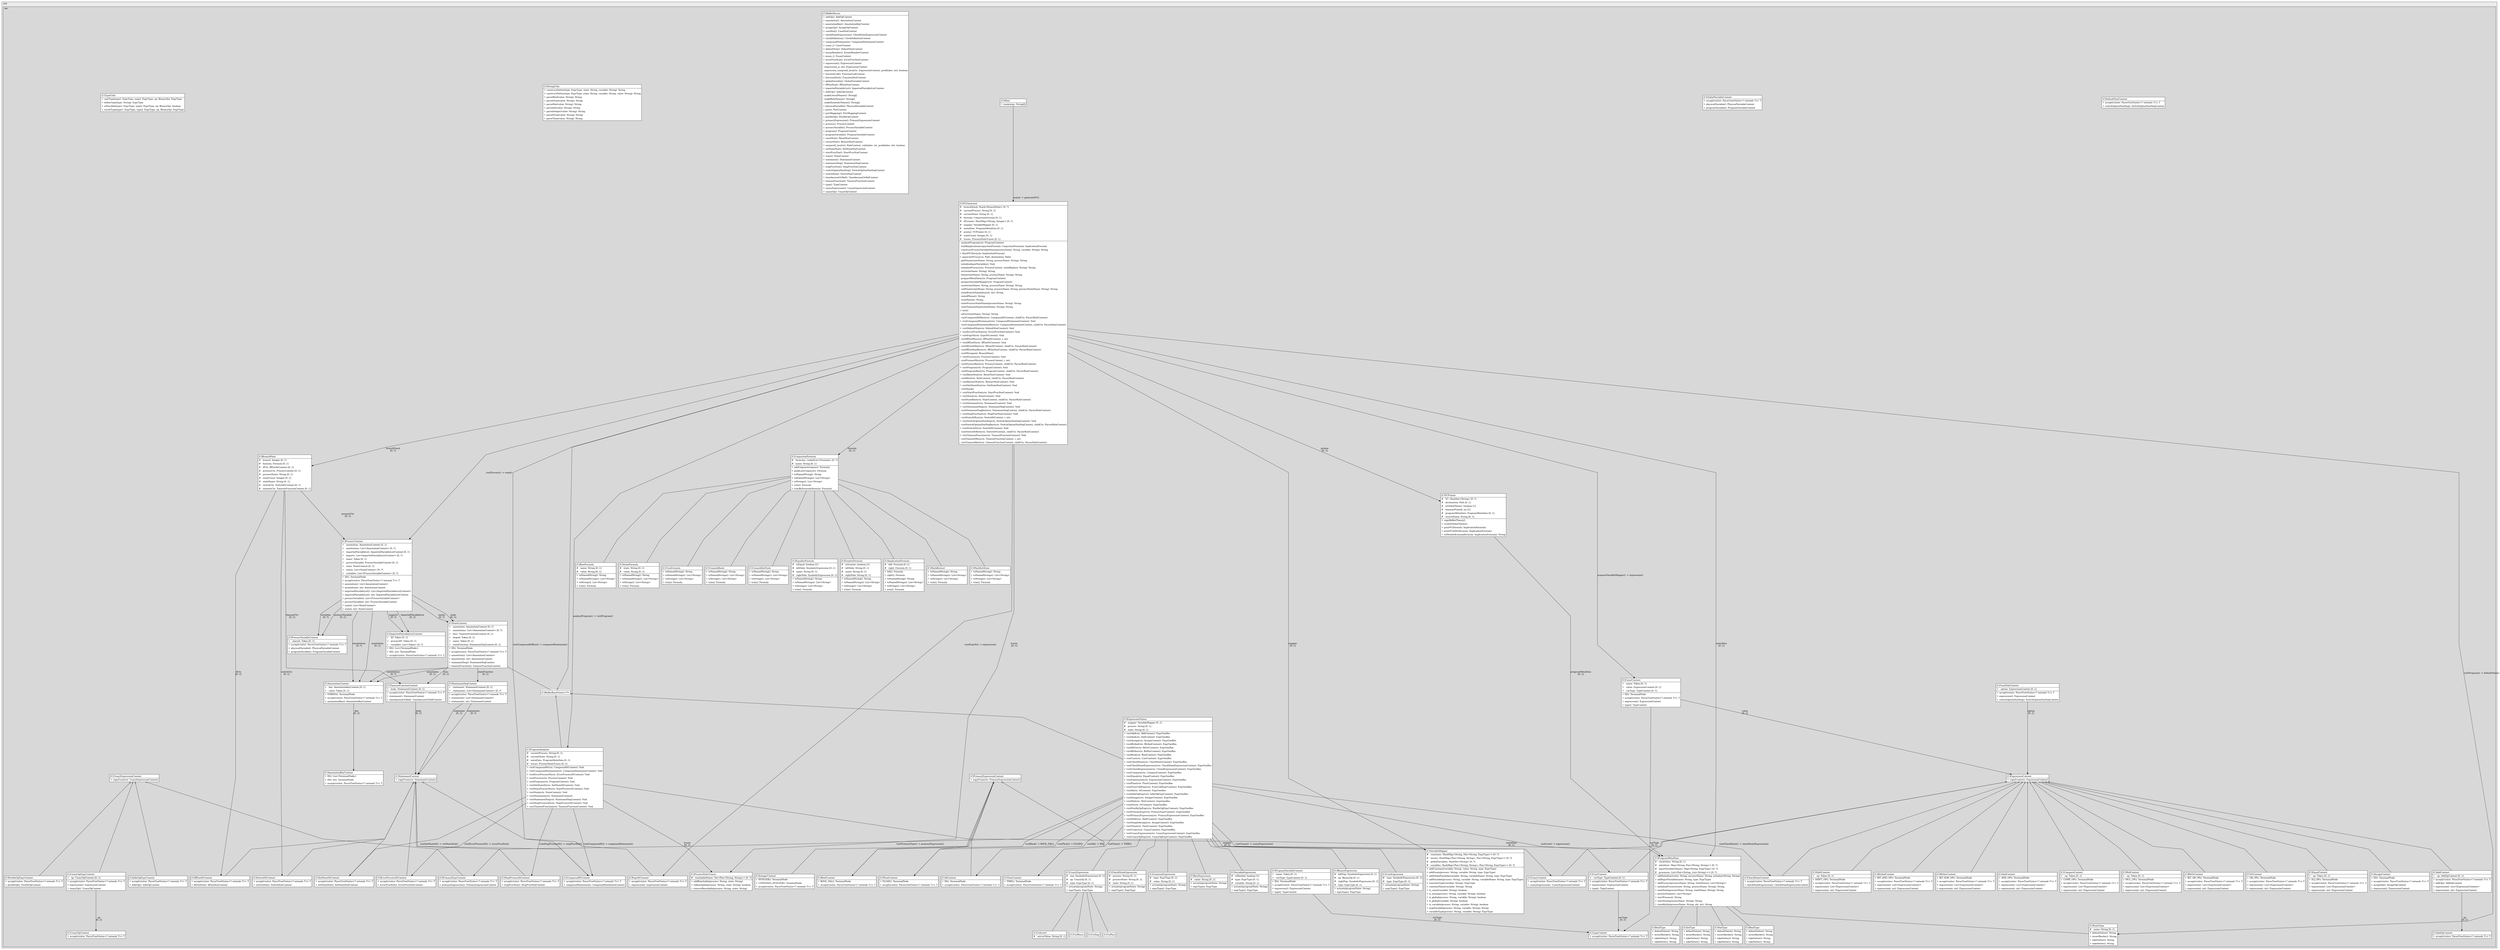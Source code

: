 @startuml

/' diagram meta data start
config=StructureConfiguration;
{
  "projectClassification": {
    "searchMode": "OpenProject", // OpenProject, AllProjects
    "includedProjects": "",
    "pathEndKeywords": "*.impl",
    "isClientPath": "",
    "isClientName": "",
    "isTestPath": "",
    "isTestName": "",
    "isMappingPath": "",
    "isMappingName": "",
    "isDataAccessPath": "",
    "isDataAccessName": "",
    "isDataStructurePath": "",
    "isDataStructureName": "",
    "isInterfaceStructuresPath": "",
    "isInterfaceStructuresName": "",
    "isEntryPointPath": "",
    "isEntryPointName": "",
    "treatFinalFieldsAsMandatory": false
  },
  "graphRestriction": {
    "classPackageExcludeFilter": "",
    "classPackageIncludeFilter": "",
    "classNameExcludeFilter": "",
    "classNameIncludeFilter": "",
    "methodNameExcludeFilter": "",
    "methodNameIncludeFilter": "",
    "removeByInheritance": "", // inheritance/annotation based filtering is done in a second step
    "removeByAnnotation": "",
    "removeByClassPackage": "", // cleanup the graph after inheritance/annotation based filtering is done
    "removeByClassName": "",
    "cutMappings": false,
    "cutEnum": true,
    "cutTests": true,
    "cutClient": true,
    "cutDataAccess": false,
    "cutInterfaceStructures": false,
    "cutDataStructures": false,
    "cutGetterAndSetter": true,
    "cutConstructors": true
  },
  "graphTraversal": {
    "forwardDepth": 6,
    "backwardDepth": 6,
    "classPackageExcludeFilter": "",
    "classPackageIncludeFilter": "",
    "classNameExcludeFilter": "",
    "classNameIncludeFilter": "",
    "methodNameExcludeFilter": "",
    "methodNameIncludeFilter": "",
    "hideMappings": false,
    "hideDataStructures": false,
    "hidePrivateMethods": true,
    "hideInterfaceCalls": true, // indirection: implementation -> interface (is hidden) -> implementation
    "onlyShowApplicationEntryPoints": false, // root node is included
    "useMethodCallsForStructureDiagram": "ForwardOnly" // ForwardOnly, BothDirections, No
  },
  "details": {
    "aggregation": "GroupByClass", // ByClass, GroupByClass, None
    "showClassGenericTypes": true,
    "showMethods": true,
    "showMethodParameterNames": true,
    "showMethodParameterTypes": true,
    "showMethodReturnType": true,
    "showPackageLevels": 2,
    "showDetailedClassStructure": true
  },
  "rootClass": "su.nsk.iae.reflex.Main",
  "extensionCallbackMethod": "" // qualified.class.name#methodName - signature: public static String method(String)
}
diagram meta data end '/



digraph g {
    rankdir="TB"
    splines=polyline
    

'nodes 
subgraph cluster_109382 { 
   	label=nsk
	labeljust=l
	fillcolor="#ececec"
	style=filled
   
   subgraph cluster_2061166683 { 
   	label=iae
	labeljust=l
	fillcolor="#d8d8d8"
	style=filled
   
   AddContext1336865383[
	label=<<TABLE BORDER="1" CELLBORDER="0" CELLPADDING="4" CELLSPACING="0">
<TR><TD ALIGN="LEFT" >(C)AddContext</TD></TR>
<HR/>
<TR><TD ALIGN="LEFT" >+   op: AddOpContext [0..1]</TD></TR>
<HR/>
<TR><TD ALIGN="LEFT" >+ accept(visitor: ParseTreeVisitor&lt;? extends T&gt;): T</TD></TR>
<TR><TD ALIGN="LEFT" >+ addOp(): AddOpContext</TD></TR>
<TR><TD ALIGN="LEFT" >+ expression(): List&lt;ExpressionContext&gt;</TD></TR>
<TR><TD ALIGN="LEFT" >+ expression(i: int): ExpressionContext</TD></TR>
</TABLE>>
	style=filled
	margin=0
	shape=plaintext
	fillcolor="#FFFFFF"
];

AddOpContext1336865383[
	label=<<TABLE BORDER="1" CELLBORDER="0" CELLPADDING="4" CELLSPACING="0">
<TR><TD ALIGN="LEFT" >(C)AddOpContext</TD></TR>
<HR/>
<TR><TD ALIGN="LEFT" >+ accept(visitor: ParseTreeVisitor&lt;? extends T&gt;): T</TD></TR>
</TABLE>>
	style=filled
	margin=0
	shape=plaintext
	fillcolor="#FFFFFF"
];

AndContext1336865383[
	label=<<TABLE BORDER="1" CELLBORDER="0" CELLPADDING="4" CELLSPACING="0">
<TR><TD ALIGN="LEFT" >(C)AndContext</TD></TR>
<HR/>
<TR><TD ALIGN="LEFT" >+ AND_OP(): TerminalNode</TD></TR>
<TR><TD ALIGN="LEFT" >+ accept(visitor: ParseTreeVisitor&lt;? extends T&gt;): T</TD></TR>
<TR><TD ALIGN="LEFT" >+ expression(): List&lt;ExpressionContext&gt;</TD></TR>
<TR><TD ALIGN="LEFT" >+ expression(i: int): ExpressionContext</TD></TR>
</TABLE>>
	style=filled
	margin=0
	shape=plaintext
	fillcolor="#FFFFFF"
];

AnnotationContext1336865383[
	label=<<TABLE BORDER="1" CELLBORDER="0" CELLPADDING="4" CELLSPACING="0">
<TR><TD ALIGN="LEFT" >(C)AnnotationContext</TD></TR>
<HR/>
<TR><TD ALIGN="LEFT" >+   key: AnnotationKeyContext [0..1]</TD></TR>
<TR><TD ALIGN="LEFT" >+   value: Token [0..1]</TD></TR>
<HR/>
<TR><TD ALIGN="LEFT" >+ STRING(): TerminalNode</TD></TR>
<TR><TD ALIGN="LEFT" >+ accept(visitor: ParseTreeVisitor&lt;? extends T&gt;): T</TD></TR>
<TR><TD ALIGN="LEFT" >+ annotationKey(): AnnotationKeyContext</TD></TR>
</TABLE>>
	style=filled
	margin=0
	shape=plaintext
	fillcolor="#FFFFFF"
];

AnnotationKeyContext1336865383[
	label=<<TABLE BORDER="1" CELLBORDER="0" CELLPADDING="4" CELLSPACING="0">
<TR><TD ALIGN="LEFT" >(C)AnnotationKeyContext</TD></TR>
<HR/>
<TR><TD ALIGN="LEFT" >+ ID(): List&lt;TerminalNode&gt;</TD></TR>
<TR><TD ALIGN="LEFT" >+ ID(i: int): TerminalNode</TD></TR>
<TR><TD ALIGN="LEFT" >+ accept(visitor: ParseTreeVisitor&lt;? extends T&gt;): T</TD></TR>
</TABLE>>
	style=filled
	margin=0
	shape=plaintext
	fillcolor="#FFFFFF"
];

AssignContext1336865383[
	label=<<TABLE BORDER="1" CELLBORDER="0" CELLPADDING="4" CELLSPACING="0">
<TR><TD ALIGN="LEFT" >(C)AssignContext</TD></TR>
<HR/>
<TR><TD ALIGN="LEFT" >+ ID(): TerminalNode</TD></TR>
<TR><TD ALIGN="LEFT" >+ accept(visitor: ParseTreeVisitor&lt;? extends T&gt;): T</TD></TR>
<TR><TD ALIGN="LEFT" >+ assignOp(): AssignOpContext</TD></TR>
<TR><TD ALIGN="LEFT" >+ expression(): ExpressionContext</TD></TR>
</TABLE>>
	style=filled
	margin=0
	shape=plaintext
	fillcolor="#FFFFFF"
];

BinaryExpression1458467461[
	label=<<TABLE BORDER="1" CELLBORDER="0" CELLPADDING="4" CELLSPACING="0">
<TR><TD ALIGN="LEFT" >(C)BinaryExpression</TD></TR>
<HR/>
<TR><TD ALIGN="LEFT" >#   leftExp: SymbolicExpression [0..1]</TD></TR>
<TR><TD ALIGN="LEFT" >#   op: BinaryOp [0..1]</TD></TR>
<TR><TD ALIGN="LEFT" >#   rightExp: SymbolicExpression [0..1]</TD></TR>
<TR><TD ALIGN="LEFT" >#   type: ExprType [0..1]</TD></TR>
<HR/>
<TR><TD ALIGN="LEFT" >+ actuate(programState: String)</TD></TR>
<TR><TD ALIGN="LEFT" >+ exprType(): ExprType</TD></TR>
</TABLE>>
	style=filled
	margin=0
	shape=plaintext
	fillcolor="#FFFFFF"
];

BitAndContext1336865383[
	label=<<TABLE BORDER="1" CELLBORDER="0" CELLPADDING="4" CELLSPACING="0">
<TR><TD ALIGN="LEFT" >(C)BitAndContext</TD></TR>
<HR/>
<TR><TD ALIGN="LEFT" >+ BIT_AND_OP(): TerminalNode</TD></TR>
<TR><TD ALIGN="LEFT" >+ accept(visitor: ParseTreeVisitor&lt;? extends T&gt;): T</TD></TR>
<TR><TD ALIGN="LEFT" >+ expression(): List&lt;ExpressionContext&gt;</TD></TR>
<TR><TD ALIGN="LEFT" >+ expression(i: int): ExpressionContext</TD></TR>
</TABLE>>
	style=filled
	margin=0
	shape=plaintext
	fillcolor="#FFFFFF"
];

BitOrContext1336865383[
	label=<<TABLE BORDER="1" CELLBORDER="0" CELLPADDING="4" CELLSPACING="0">
<TR><TD ALIGN="LEFT" >(C)BitOrContext</TD></TR>
<HR/>
<TR><TD ALIGN="LEFT" >+ BIT_OR_OP(): TerminalNode</TD></TR>
<TR><TD ALIGN="LEFT" >+ accept(visitor: ParseTreeVisitor&lt;? extends T&gt;): T</TD></TR>
<TR><TD ALIGN="LEFT" >+ expression(): List&lt;ExpressionContext&gt;</TD></TR>
<TR><TD ALIGN="LEFT" >+ expression(i: int): ExpressionContext</TD></TR>
</TABLE>>
	style=filled
	margin=0
	shape=plaintext
	fillcolor="#FFFFFF"
];

BitXorContext1336865383[
	label=<<TABLE BORDER="1" CELLBORDER="0" CELLPADDING="4" CELLSPACING="0">
<TR><TD ALIGN="LEFT" >(C)BitXorContext</TD></TR>
<HR/>
<TR><TD ALIGN="LEFT" >+ BIT_XOR_OP(): TerminalNode</TD></TR>
<TR><TD ALIGN="LEFT" >+ accept(visitor: ParseTreeVisitor&lt;? extends T&gt;): T</TD></TR>
<TR><TD ALIGN="LEFT" >+ expression(): List&lt;ExpressionContext&gt;</TD></TR>
<TR><TD ALIGN="LEFT" >+ expression(i: int): ExpressionContext</TD></TR>
</TABLE>>
	style=filled
	margin=0
	shape=plaintext
	fillcolor="#FFFFFF"
];

BoolContext1336865383[
	label=<<TABLE BORDER="1" CELLBORDER="0" CELLPADDING="4" CELLSPACING="0">
<TR><TD ALIGN="LEFT" >(C)BoolContext</TD></TR>
<HR/>
<TR><TD ALIGN="LEFT" >+ BOOL_VAL(): TerminalNode</TD></TR>
<TR><TD ALIGN="LEFT" >+ accept(visitor: ParseTreeVisitor&lt;? extends T&gt;): T</TD></TR>
</TABLE>>
	style=filled
	margin=0
	shape=plaintext
	fillcolor="#FFFFFF"
];

BoolType1132986320[
	label=<<TABLE BORDER="1" CELLBORDER="0" CELLPADDING="4" CELLSPACING="0">
<TR><TD ALIGN="LEFT" >(C)BoolType</TD></TR>
<HR/>
<TR><TD ALIGN="LEFT" >+ defaultValue(): String</TD></TR>
<TR><TD ALIGN="LEFT" >+ invertBorder(): String</TD></TR>
<TR><TD ALIGN="LEFT" >+ takeGetter(): String</TD></TR>
<TR><TD ALIGN="LEFT" >+ takeSetter(): String</TD></TR>
</TABLE>>
	style=filled
	margin=0
	shape=plaintext
	fillcolor="#FFFFFF"
];

BranchPoint403785741[
	label=<<TABLE BORDER="1" CELLBORDER="0" CELLPADDING="4" CELLSPACING="0">
<TR><TD ALIGN="LEFT" >(C)BranchPoint</TD></TR>
<HR/>
<TR><TD ALIGN="LEFT" >#   branch: Integer [0..1]</TD></TR>
<TR><TD ALIGN="LEFT" >#   formula: Formula [0..1]</TD></TR>
<TR><TD ALIGN="LEFT" >#   ifCtx: IfElseStContext [0..1]</TD></TR>
<TR><TD ALIGN="LEFT" >#   processCtx: ProcessContext [0..1]</TD></TR>
<TR><TD ALIGN="LEFT" >#   processName: String [0..1]</TD></TR>
<TR><TD ALIGN="LEFT" >#   stateCount: Integer [0..1]</TD></TR>
<TR><TD ALIGN="LEFT" >#   stateName: String [0..1]</TD></TR>
<TR><TD ALIGN="LEFT" >#   switchCtx: SwitchStContext [0..1]</TD></TR>
<TR><TD ALIGN="LEFT" >#   timeoutCtx: TimeoutFunctionContext [0..1]</TD></TR>
</TABLE>>
	style=filled
	margin=0
	shape=plaintext
	fillcolor="#FFFFFF"
];

CaseStatContext1336865383[
	label=<<TABLE BORDER="1" CELLBORDER="0" CELLPADDING="4" CELLSPACING="0">
<TR><TD ALIGN="LEFT" >(C)CaseStatContext</TD></TR>
<HR/>
<TR><TD ALIGN="LEFT" >+   option: ExpressionContext [0..1]</TD></TR>
<HR/>
<TR><TD ALIGN="LEFT" >+ accept(visitor: ParseTreeVisitor&lt;? extends T&gt;): T</TD></TR>
<TR><TD ALIGN="LEFT" >+ expression(): ExpressionContext</TD></TR>
<TR><TD ALIGN="LEFT" >+ switchOptionStatSeq(): SwitchOptionStatSeqContext</TD></TR>
</TABLE>>
	style=filled
	margin=0
	shape=plaintext
	fillcolor="#FFFFFF"
];

CastContext1336865383[
	label=<<TABLE BORDER="1" CELLBORDER="0" CELLPADDING="4" CELLSPACING="0">
<TR><TD ALIGN="LEFT" >(C)CastContext</TD></TR>
<HR/>
<TR><TD ALIGN="LEFT" >+   varType: TypeContext [0..1]</TD></TR>
<HR/>
<TR><TD ALIGN="LEFT" >+ accept(visitor: ParseTreeVisitor&lt;? extends T&gt;): T</TD></TR>
<TR><TD ALIGN="LEFT" >+ expression(): ExpressionContext</TD></TR>
<TR><TD ALIGN="LEFT" >+ type(): TypeContext</TD></TR>
</TABLE>>
	style=filled
	margin=0
	shape=plaintext
	fillcolor="#FFFFFF"
];

CastExpression1458467461[
	label=<<TABLE BORDER="1" CELLBORDER="0" CELLPADDING="4" CELLSPACING="0">
<TR><TD ALIGN="LEFT" >(C)CastExpression</TD></TR>
<HR/>
<TR><TD ALIGN="LEFT" >#   expr: SymbolicExpression [0..1]</TD></TR>
<TR><TD ALIGN="LEFT" >#   type: ExprType [0..1]</TD></TR>
<HR/>
<TR><TD ALIGN="LEFT" >+ actuate(programState: String)</TD></TR>
<TR><TD ALIGN="LEFT" >+ exprType(): ExprType</TD></TR>
</TABLE>>
	style=filled
	margin=0
	shape=plaintext
	fillcolor="#FFFFFF"
];

CheckStateContext1336865383[
	label=<<TABLE BORDER="1" CELLBORDER="0" CELLPADDING="4" CELLSPACING="0">
<TR><TD ALIGN="LEFT" >(C)CheckStateContext</TD></TR>
<HR/>
<TR><TD ALIGN="LEFT" >+ accept(visitor: ParseTreeVisitor&lt;? extends T&gt;): T</TD></TR>
<TR><TD ALIGN="LEFT" >+ checkStateExpression(): CheckStateExpressionContext</TD></TR>
</TABLE>>
	style=filled
	margin=0
	shape=plaintext
	fillcolor="#FFFFFF"
];

CheckStateExpression1458467461[
	label=<<TABLE BORDER="1" CELLBORDER="0" CELLPADDING="4" CELLSPACING="0">
<TR><TD ALIGN="LEFT" >(C)CheckStateExpression</TD></TR>
<HR/>
<TR><TD ALIGN="LEFT" >#   process: String [0..1]</TD></TR>
<TR><TD ALIGN="LEFT" >#   processState: String [0..1]</TD></TR>
<TR><TD ALIGN="LEFT" >#   state: String [0..1]</TD></TR>
<HR/>
<TR><TD ALIGN="LEFT" >+ actuate(programState: String)</TD></TR>
<TR><TD ALIGN="LEFT" >+ exprType(): ExprType</TD></TR>
</TABLE>>
	style=filled
	margin=0
	shape=plaintext
	fillcolor="#FFFFFF"
];

CompareContext1336865383[
	label=<<TABLE BORDER="1" CELLBORDER="0" CELLPADDING="4" CELLSPACING="0">
<TR><TD ALIGN="LEFT" >(C)CompareContext</TD></TR>
<HR/>
<TR><TD ALIGN="LEFT" >+   op: Token [0..1]</TD></TR>
<HR/>
<TR><TD ALIGN="LEFT" >+ COMP_OP(): TerminalNode</TD></TR>
<TR><TD ALIGN="LEFT" >+ accept(visitor: ParseTreeVisitor&lt;? extends T&gt;): T</TD></TR>
<TR><TD ALIGN="LEFT" >+ expression(): List&lt;ExpressionContext&gt;</TD></TR>
<TR><TD ALIGN="LEFT" >+ expression(i: int): ExpressionContext</TD></TR>
</TABLE>>
	style=filled
	margin=0
	shape=plaintext
	fillcolor="#FFFFFF"
];

CompoundStContext1336865383[
	label=<<TABLE BORDER="1" CELLBORDER="0" CELLPADDING="4" CELLSPACING="0">
<TR><TD ALIGN="LEFT" >(C)CompoundStContext</TD></TR>
<HR/>
<TR><TD ALIGN="LEFT" >+ accept(visitor: ParseTreeVisitor&lt;? extends T&gt;): T</TD></TR>
<TR><TD ALIGN="LEFT" >+ compoundStatement(): CompoundStatementContext</TD></TR>
</TABLE>>
	style=filled
	margin=0
	shape=plaintext
	fillcolor="#FFFFFF"
];

ConjuctionFormula1398723322[
	label=<<TABLE BORDER="1" CELLBORDER="0" CELLPADDING="4" CELLSPACING="0">
<TR><TD ALIGN="LEFT" >(C)ConjuctionFormula</TD></TR>
<HR/>
<TR><TD ALIGN="LEFT" >#   formulas: LinkedList&lt;Formula&gt; [0..*]</TD></TR>
<TR><TD ALIGN="LEFT" >#   name: String [0..1]</TD></TR>
<HR/>
<TR><TD ALIGN="LEFT" >+ addConjunct(conjunct: Formula)</TD></TR>
<TR><TD ALIGN="LEFT" >+ peekLastConjunct(): Formula</TD></TR>
<TR><TD ALIGN="LEFT" >+ toNamedString(): String</TD></TR>
<TR><TD ALIGN="LEFT" >+ toNamedStrings(): List&lt;String&gt;</TD></TR>
<TR><TD ALIGN="LEFT" >+ toStrings(): List&lt;String&gt;</TD></TR>
<TR><TD ALIGN="LEFT" >+ trim(): Formula</TD></TR>
<TR><TD ALIGN="LEFT" >+ trimByFormula(formula: Formula)</TD></TR>
</TABLE>>
	style=filled
	margin=0
	shape=plaintext
	fillcolor="#FFFFFF"
];

ConstContext1336865383[
	label=<<TABLE BORDER="1" CELLBORDER="0" CELLPADDING="4" CELLSPACING="0">
<TR><TD ALIGN="LEFT" >(C)ConstContext</TD></TR>
<HR/>
<TR><TD ALIGN="LEFT" >+   name: Token [0..1]</TD></TR>
<TR><TD ALIGN="LEFT" >+   value: ExpressionContext [0..1]</TD></TR>
<TR><TD ALIGN="LEFT" >+   varType: TypeContext [0..1]</TD></TR>
<HR/>
<TR><TD ALIGN="LEFT" >+ ID(): TerminalNode</TD></TR>
<TR><TD ALIGN="LEFT" >+ accept(visitor: ParseTreeVisitor&lt;? extends T&gt;): T</TD></TR>
<TR><TD ALIGN="LEFT" >+ expression(): ExpressionContext</TD></TR>
<TR><TD ALIGN="LEFT" >+ type(): TypeContext</TD></TR>
</TABLE>>
	style=filled
	margin=0
	shape=plaintext
	fillcolor="#FFFFFF"
];

ConstantExpression1458467461[
	label=<<TABLE BORDER="1" CELLBORDER="0" CELLPADDING="4" CELLSPACING="0">
<TR><TD ALIGN="LEFT" >(C)ConstantExpression</TD></TR>
<HR/>
<TR><TD ALIGN="LEFT" >#   type: ExprType [0..1]</TD></TR>
<TR><TD ALIGN="LEFT" >#   value: String [0..1]</TD></TR>
<HR/>
<TR><TD ALIGN="LEFT" >+ actuate(programState: String)</TD></TR>
<TR><TD ALIGN="LEFT" >+ exprType(): ExprType</TD></TR>
</TABLE>>
	style=filled
	margin=0
	shape=plaintext
	fillcolor="#FFFFFF"
];

DefaultStatContext1336865383[
	label=<<TABLE BORDER="1" CELLBORDER="0" CELLPADDING="4" CELLSPACING="0">
<TR><TD ALIGN="LEFT" >(C)DefaultStatContext</TD></TR>
<HR/>
<TR><TD ALIGN="LEFT" >+ accept(visitor: ParseTreeVisitor&lt;? extends T&gt;): T</TD></TR>
<TR><TD ALIGN="LEFT" >+ switchOptionStatSeq(): SwitchOptionStatSeqContext</TD></TR>
</TABLE>>
	style=filled
	margin=0
	shape=plaintext
	fillcolor="#FFFFFF"
];

EqualContext1336865383[
	label=<<TABLE BORDER="1" CELLBORDER="0" CELLPADDING="4" CELLSPACING="0">
<TR><TD ALIGN="LEFT" >(C)EqualContext</TD></TR>
<HR/>
<TR><TD ALIGN="LEFT" >+   op: Token [0..1]</TD></TR>
<HR/>
<TR><TD ALIGN="LEFT" >+ EQ_OP(): TerminalNode</TD></TR>
<TR><TD ALIGN="LEFT" >+ accept(visitor: ParseTreeVisitor&lt;? extends T&gt;): T</TD></TR>
<TR><TD ALIGN="LEFT" >+ expression(): List&lt;ExpressionContext&gt;</TD></TR>
<TR><TD ALIGN="LEFT" >+ expression(i: int): ExpressionContext</TD></TR>
</TABLE>>
	style=filled
	margin=0
	shape=plaintext
	fillcolor="#FFFFFF"
];

EqualityFormula1398723322[
	label=<<TABLE BORDER="1" CELLBORDER="0" CELLPADDING="4" CELLSPACING="0">
<TR><TD ALIGN="LEFT" >(C)EqualityFormula</TD></TR>
<HR/>
<TR><TD ALIGN="LEFT" >#   isEqual: boolean [1]</TD></TR>
<TR><TD ALIGN="LEFT" >#   leftSide: SymbolicExpression [0..1]</TD></TR>
<TR><TD ALIGN="LEFT" >#   name: String [0..1]</TD></TR>
<TR><TD ALIGN="LEFT" >#   rightSide: SymbolicExpression [0..1]</TD></TR>
<HR/>
<TR><TD ALIGN="LEFT" >+ toNamedString(): String</TD></TR>
<TR><TD ALIGN="LEFT" >+ toNamedStrings(): List&lt;String&gt;</TD></TR>
<TR><TD ALIGN="LEFT" >+ toStrings(): List&lt;String&gt;</TD></TR>
<TR><TD ALIGN="LEFT" >+ trim(): Formula</TD></TR>
</TABLE>>
	style=filled
	margin=0
	shape=plaintext
	fillcolor="#FFFFFF"
];

ErrorProcessStContext1336865383[
	label=<<TABLE BORDER="1" CELLBORDER="0" CELLPADDING="4" CELLSPACING="0">
<TR><TD ALIGN="LEFT" >(C)ErrorProcessStContext</TD></TR>
<HR/>
<TR><TD ALIGN="LEFT" >+ accept(visitor: ParseTreeVisitor&lt;? extends T&gt;): T</TD></TR>
<TR><TD ALIGN="LEFT" >+ errorProcStat(): ErrorProcStatContext</TD></TR>
</TABLE>>
	style=filled
	margin=0
	shape=plaintext
	fillcolor="#FFFFFF"
];

ExprStContext1336865383[
	label=<<TABLE BORDER="1" CELLBORDER="0" CELLPADDING="4" CELLSPACING="0">
<TR><TD ALIGN="LEFT" >(C)ExprStContext</TD></TR>
<HR/>
<TR><TD ALIGN="LEFT" >+ accept(visitor: ParseTreeVisitor&lt;? extends T&gt;): T</TD></TR>
<TR><TD ALIGN="LEFT" >+ expression(): ExpressionContext</TD></TR>
</TABLE>>
	style=filled
	margin=0
	shape=plaintext
	fillcolor="#FFFFFF"
];

ExpressionContext1336865383[
	label=<<TABLE BORDER="1" CELLBORDER="0" CELLPADDING="4" CELLSPACING="0">
<TR><TD ALIGN="LEFT" >(C)ExpressionContext</TD></TR>
<HR/>
<TR><TD ALIGN="LEFT" >+ copyFrom(ctx: ExpressionContext)</TD></TR>
</TABLE>>
	style=filled
	margin=0
	shape=plaintext
	fillcolor="#FFFFFF"
];

ExpressionVisitor403785741[
	label=<<TABLE BORDER="1" CELLBORDER="0" CELLPADDING="4" CELLSPACING="0">
<TR><TD ALIGN="LEFT" >(C)ExpressionVisitor</TD></TR>
<HR/>
<TR><TD ALIGN="LEFT" >#   mapper: VariableMapper [0..1]</TD></TR>
<TR><TD ALIGN="LEFT" >#   process: String [0..1]</TD></TR>
<TR><TD ALIGN="LEFT" >#   state: String [0..1]</TD></TR>
<HR/>
<TR><TD ALIGN="LEFT" >+ visitAdd(ctx: AddContext): ExprGenRes</TD></TR>
<TR><TD ALIGN="LEFT" >+ visitAnd(ctx: AndContext): ExprGenRes</TD></TR>
<TR><TD ALIGN="LEFT" >+ visitAssign(ctx: AssignContext): ExprGenRes</TD></TR>
<TR><TD ALIGN="LEFT" >+ visitBitAnd(ctx: BitAndContext): ExprGenRes</TD></TR>
<TR><TD ALIGN="LEFT" >+ visitBitOr(ctx: BitOrContext): ExprGenRes</TD></TR>
<TR><TD ALIGN="LEFT" >+ visitBitXor(ctx: BitXorContext): ExprGenRes</TD></TR>
<TR><TD ALIGN="LEFT" >+ visitBool(ctx: BoolContext): ExprGenRes</TD></TR>
<TR><TD ALIGN="LEFT" >+ visitCast(ctx: CastContext): ExprGenRes</TD></TR>
<TR><TD ALIGN="LEFT" >+ visitCheckState(ctx: CheckStateContext): ExprGenRes</TD></TR>
<TR><TD ALIGN="LEFT" >+ visitCheckStateExpression(ctx: CheckStateExpressionContext): ExprGenRes</TD></TR>
<TR><TD ALIGN="LEFT" >+ visitClosedExpression(ctx: ClosedExpressionContext): ExprGenRes</TD></TR>
<TR><TD ALIGN="LEFT" >+ visitCompare(ctx: CompareContext): ExprGenRes</TD></TR>
<TR><TD ALIGN="LEFT" >+ visitEqual(ctx: EqualContext): ExprGenRes</TD></TR>
<TR><TD ALIGN="LEFT" >+ visitExpression(ctx: ExpressionContext): ExprGenRes</TD></TR>
<TR><TD ALIGN="LEFT" >+ visitFloat(ctx: FloatContext): ExprGenRes</TD></TR>
<TR><TD ALIGN="LEFT" >+ visitFuncCallExpr(ctx: FuncCallExprContext): ExprGenRes</TD></TR>
<TR><TD ALIGN="LEFT" >+ visitId(ctx: IdContext): ExprGenRes</TD></TR>
<TR><TD ALIGN="LEFT" >+ visitInfixOpExpr(ctx: InfixOpExprContext): ExprGenRes</TD></TR>
<TR><TD ALIGN="LEFT" >+ visitInteger(ctx: IntegerContext): ExprGenRes</TD></TR>
<TR><TD ALIGN="LEFT" >+ visitMul(ctx: MulContext): ExprGenRes</TD></TR>
<TR><TD ALIGN="LEFT" >+ visitOr(ctx: OrContext): ExprGenRes</TD></TR>
<TR><TD ALIGN="LEFT" >+ visitPostfixOpExpr(ctx: PostfixOpExprContext): ExprGenRes</TD></TR>
<TR><TD ALIGN="LEFT" >+ visitPrimaryExpr(ctx: PrimaryExprContext): ExprGenRes</TD></TR>
<TR><TD ALIGN="LEFT" >+ visitPrimaryExpression(ctx: PrimaryExpressionContext): ExprGenRes</TD></TR>
<TR><TD ALIGN="LEFT" >+ visitShift(ctx: ShiftContext): ExprGenRes</TD></TR>
<TR><TD ALIGN="LEFT" >+ visitSimpleAssign(ctx: AssignContext): ExprGenRes</TD></TR>
<TR><TD ALIGN="LEFT" >+ visitTime(ctx: TimeContext): ExprGenRes</TD></TR>
<TR><TD ALIGN="LEFT" >+ visitUnary(ctx: UnaryContext): ExprGenRes</TD></TR>
<TR><TD ALIGN="LEFT" >+ visitUnaryExpression(ctx: UnaryExpressionContext): ExprGenRes</TD></TR>
<TR><TD ALIGN="LEFT" >+ visitUnaryOpExpr(ctx: UnaryOpExprContext): ExprGenRes</TD></TR>
</TABLE>>
	style=filled
	margin=0
	shape=plaintext
	fillcolor="#FFFFFF"
];

FloatContext1336865383[
	label=<<TABLE BORDER="1" CELLBORDER="0" CELLPADDING="4" CELLSPACING="0">
<TR><TD ALIGN="LEFT" >(C)FloatContext</TD></TR>
<HR/>
<TR><TD ALIGN="LEFT" >+ FLOAT(): TerminalNode</TD></TR>
<TR><TD ALIGN="LEFT" >+ accept(visitor: ParseTreeVisitor&lt;? extends T&gt;): T</TD></TR>
</TABLE>>
	style=filled
	margin=0
	shape=plaintext
	fillcolor="#FFFFFF"
];

GlobalVariableContext1336865383[
	label=<<TABLE BORDER="1" CELLBORDER="0" CELLPADDING="4" CELLSPACING="0">
<TR><TD ALIGN="LEFT" >(C)GlobalVariableContext</TD></TR>
<HR/>
<TR><TD ALIGN="LEFT" >+ accept(visitor: ParseTreeVisitor&lt;? extends T&gt;): T</TD></TR>
<TR><TD ALIGN="LEFT" >+ physicalVariable(): PhysicalVariableContext</TD></TR>
<TR><TD ALIGN="LEFT" >+ programVariable(): ProgramVariableContext</TD></TR>
</TABLE>>
	style=filled
	margin=0
	shape=plaintext
	fillcolor="#FFFFFF"
];

GreaterFormula1398723322[
	label=<<TABLE BORDER="1" CELLBORDER="0" CELLPADDING="4" CELLSPACING="0">
<TR><TD ALIGN="LEFT" >(C)GreaterFormula</TD></TR>
<HR/>
<TR><TD ALIGN="LEFT" >#   isGreater: boolean [1]</TD></TR>
<TR><TD ALIGN="LEFT" >#   leftSide: String [0..1]</TD></TR>
<TR><TD ALIGN="LEFT" >#   name: String [0..1]</TD></TR>
<TR><TD ALIGN="LEFT" >#   rightSide: String [0..1]</TD></TR>
<HR/>
<TR><TD ALIGN="LEFT" >+ toNamedString(): String</TD></TR>
<TR><TD ALIGN="LEFT" >+ toNamedStrings(): List&lt;String&gt;</TD></TR>
<TR><TD ALIGN="LEFT" >+ toStrings(): List&lt;String&gt;</TD></TR>
<TR><TD ALIGN="LEFT" >+ trim(): Formula</TD></TR>
</TABLE>>
	style=filled
	margin=0
	shape=plaintext
	fillcolor="#FFFFFF"
];

IdContext1336865383[
	label=<<TABLE BORDER="1" CELLBORDER="0" CELLPADDING="4" CELLSPACING="0">
<TR><TD ALIGN="LEFT" >(C)IdContext</TD></TR>
<HR/>
<TR><TD ALIGN="LEFT" >+ ID(): TerminalNode</TD></TR>
<TR><TD ALIGN="LEFT" >+ accept(visitor: ParseTreeVisitor&lt;? extends T&gt;): T</TD></TR>
</TABLE>>
	style=filled
	margin=0
	shape=plaintext
	fillcolor="#FFFFFF"
];

IfElseStContext1336865383[
	label=<<TABLE BORDER="1" CELLBORDER="0" CELLPADDING="4" CELLSPACING="0">
<TR><TD ALIGN="LEFT" >(C)IfElseStContext</TD></TR>
<HR/>
<TR><TD ALIGN="LEFT" >+ accept(visitor: ParseTreeVisitor&lt;? extends T&gt;): T</TD></TR>
<TR><TD ALIGN="LEFT" >+ ifElseStat(): IfElseStatContext</TD></TR>
</TABLE>>
	style=filled
	margin=0
	shape=plaintext
	fillcolor="#FFFFFF"
];

ImplicationFormula1398723322[
	label=<<TABLE BORDER="1" CELLBORDER="0" CELLPADDING="4" CELLSPACING="0">
<TR><TD ALIGN="LEFT" >(C)ImplicationFormula</TD></TR>
<HR/>
<TR><TD ALIGN="LEFT" >#   left: Formula [0..1]</TD></TR>
<TR><TD ALIGN="LEFT" >#   right: Formula [0..1]</TD></TR>
<HR/>
<TR><TD ALIGN="LEFT" >+ left(): Formula</TD></TR>
<TR><TD ALIGN="LEFT" >+ right(): Formula</TD></TR>
<TR><TD ALIGN="LEFT" >+ toNamedString(): String</TD></TR>
<TR><TD ALIGN="LEFT" >+ toNamedStrings(): List&lt;String&gt;</TD></TR>
<TR><TD ALIGN="LEFT" >+ toStrings(): List&lt;String&gt;</TD></TR>
<TR><TD ALIGN="LEFT" >+ trim(): Formula</TD></TR>
</TABLE>>
	style=filled
	margin=0
	shape=plaintext
	fillcolor="#FFFFFF"
];

ImportedVariableListContext1336865383[
	label=<<TABLE BORDER="1" CELLBORDER="0" CELLPADDING="4" CELLSPACING="0">
<TR><TD ALIGN="LEFT" >(C)ImportedVariableListContext</TD></TR>
<HR/>
<TR><TD ALIGN="LEFT" >+   ID: Token [0..1]</TD></TR>
<TR><TD ALIGN="LEFT" >+   processID: Token [0..1]</TD></TR>
<TR><TD ALIGN="LEFT" >+   variables: List&lt;Token&gt; [0..*]</TD></TR>
<HR/>
<TR><TD ALIGN="LEFT" >+ ID(): List&lt;TerminalNode&gt;</TD></TR>
<TR><TD ALIGN="LEFT" >+ ID(i: int): TerminalNode</TD></TR>
<TR><TD ALIGN="LEFT" >+ accept(visitor: ParseTreeVisitor&lt;? extends T&gt;): T</TD></TR>
</TABLE>>
	style=filled
	margin=0
	shape=plaintext
	fillcolor="#FFFFFF"
];

InfixOpExprContext1336865383[
	label=<<TABLE BORDER="1" CELLBORDER="0" CELLPADDING="4" CELLSPACING="0">
<TR><TD ALIGN="LEFT" >(C)InfixOpExprContext</TD></TR>
<HR/>
<TR><TD ALIGN="LEFT" >+ accept(visitor: ParseTreeVisitor&lt;? extends T&gt;): T</TD></TR>
<TR><TD ALIGN="LEFT" >+ infixOp(): InfixOpContext</TD></TR>
</TABLE>>
	style=filled
	margin=0
	shape=plaintext
	fillcolor="#FFFFFF"
];

IntType1132986320[
	label=<<TABLE BORDER="1" CELLBORDER="0" CELLPADDING="4" CELLSPACING="0">
<TR><TD ALIGN="LEFT" >(C)IntType</TD></TR>
<HR/>
<TR><TD ALIGN="LEFT" >+ defaultValue(): String</TD></TR>
<TR><TD ALIGN="LEFT" >+ invertBorder(): String</TD></TR>
<TR><TD ALIGN="LEFT" >+ takeGetter(): String</TD></TR>
<TR><TD ALIGN="LEFT" >+ takeSetter(): String</TD></TR>
</TABLE>>
	style=filled
	margin=0
	shape=plaintext
	fillcolor="#FFFFFF"
];

IntegerContext1336865383[
	label=<<TABLE BORDER="1" CELLBORDER="0" CELLPADDING="4" CELLSPACING="0">
<TR><TD ALIGN="LEFT" >(C)IntegerContext</TD></TR>
<HR/>
<TR><TD ALIGN="LEFT" >+ INTEGER(): TerminalNode</TD></TR>
<TR><TD ALIGN="LEFT" >+ UNSIGNED_INTEGER(): TerminalNode</TD></TR>
<TR><TD ALIGN="LEFT" >+ accept(visitor: ParseTreeVisitor&lt;? extends T&gt;): T</TD></TR>
</TABLE>>
	style=filled
	margin=0
	shape=plaintext
	fillcolor="#FFFFFF"
];

Main1232179233[
	label=<<TABLE BORDER="1" CELLBORDER="0" CELLPADDING="4" CELLSPACING="0">
<TR><TD ALIGN="LEFT" >(C)Main</TD></TR>
<HR/>
<TR><TD ALIGN="LEFT" >+ main(args: String[])</TD></TR>
</TABLE>>
	style=filled
	margin=0
	shape=plaintext
	fillcolor="#FFFFFF"
];

MarkRestart1398723322[
	label=<<TABLE BORDER="1" CELLBORDER="0" CELLPADDING="4" CELLSPACING="0">
<TR><TD ALIGN="LEFT" >(C)MarkRestart</TD></TR>
<HR/>
<TR><TD ALIGN="LEFT" >+ toNamedString(): String</TD></TR>
<TR><TD ALIGN="LEFT" >+ toNamedStrings(): List&lt;String&gt;</TD></TR>
<TR><TD ALIGN="LEFT" >+ toStrings(): List&lt;String&gt;</TD></TR>
<TR><TD ALIGN="LEFT" >+ trim(): Formula</TD></TR>
</TABLE>>
	style=filled
	margin=0
	shape=plaintext
	fillcolor="#FFFFFF"
];

MarkSetState1398723322[
	label=<<TABLE BORDER="1" CELLBORDER="0" CELLPADDING="4" CELLSPACING="0">
<TR><TD ALIGN="LEFT" >(C)MarkSetState</TD></TR>
<HR/>
<TR><TD ALIGN="LEFT" >+ toNamedString(): String</TD></TR>
<TR><TD ALIGN="LEFT" >+ toNamedStrings(): List&lt;String&gt;</TD></TR>
<TR><TD ALIGN="LEFT" >+ toStrings(): List&lt;String&gt;</TD></TR>
<TR><TD ALIGN="LEFT" >+ trim(): Formula</TD></TR>
</TABLE>>
	style=filled
	margin=0
	shape=plaintext
	fillcolor="#FFFFFF"
];

MulContext1336865383[
	label=<<TABLE BORDER="1" CELLBORDER="0" CELLPADDING="4" CELLSPACING="0">
<TR><TD ALIGN="LEFT" >(C)MulContext</TD></TR>
<HR/>
<TR><TD ALIGN="LEFT" >+   op: Token [0..1]</TD></TR>
<HR/>
<TR><TD ALIGN="LEFT" >+ MUL_OP(): TerminalNode</TD></TR>
<TR><TD ALIGN="LEFT" >+ accept(visitor: ParseTreeVisitor&lt;? extends T&gt;): T</TD></TR>
<TR><TD ALIGN="LEFT" >+ expression(): List&lt;ExpressionContext&gt;</TD></TR>
<TR><TD ALIGN="LEFT" >+ expression(i: int): ExpressionContext</TD></TR>
</TABLE>>
	style=filled
	margin=0
	shape=plaintext
	fillcolor="#FFFFFF"
];

NatType1132986320[
	label=<<TABLE BORDER="1" CELLBORDER="0" CELLPADDING="4" CELLSPACING="0">
<TR><TD ALIGN="LEFT" >(C)NatType</TD></TR>
<HR/>
<TR><TD ALIGN="LEFT" >+ defaultValue(): String</TD></TR>
<TR><TD ALIGN="LEFT" >+ invertBorder(): String</TD></TR>
<TR><TD ALIGN="LEFT" >+ takeGetter(): String</TD></TR>
<TR><TD ALIGN="LEFT" >+ takeSetter(): String</TD></TR>
</TABLE>>
	style=filled
	margin=0
	shape=plaintext
	fillcolor="#FFFFFF"
];

OrContext1336865383[
	label=<<TABLE BORDER="1" CELLBORDER="0" CELLPADDING="4" CELLSPACING="0">
<TR><TD ALIGN="LEFT" >(C)OrContext</TD></TR>
<HR/>
<TR><TD ALIGN="LEFT" >+ OR_OP(): TerminalNode</TD></TR>
<TR><TD ALIGN="LEFT" >+ accept(visitor: ParseTreeVisitor&lt;? extends T&gt;): T</TD></TR>
<TR><TD ALIGN="LEFT" >+ expression(): List&lt;ExpressionContext&gt;</TD></TR>
<TR><TD ALIGN="LEFT" >+ expression(i: int): ExpressionContext</TD></TR>
</TABLE>>
	style=filled
	margin=0
	shape=plaintext
	fillcolor="#FFFFFF"
];

PostfixOpExprContext1336865383[
	label=<<TABLE BORDER="1" CELLBORDER="0" CELLPADDING="4" CELLSPACING="0">
<TR><TD ALIGN="LEFT" >(C)PostfixOpExprContext</TD></TR>
<HR/>
<TR><TD ALIGN="LEFT" >+ accept(visitor: ParseTreeVisitor&lt;? extends T&gt;): T</TD></TR>
<TR><TD ALIGN="LEFT" >+ postfixOp(): PostfixOpContext</TD></TR>
</TABLE>>
	style=filled
	margin=0
	shape=plaintext
	fillcolor="#FFFFFF"
];

PrimaryExprContext1336865383[
	label=<<TABLE BORDER="1" CELLBORDER="0" CELLPADDING="4" CELLSPACING="0">
<TR><TD ALIGN="LEFT" >(C)PrimaryExprContext</TD></TR>
<HR/>
<TR><TD ALIGN="LEFT" >+ accept(visitor: ParseTreeVisitor&lt;? extends T&gt;): T</TD></TR>
<TR><TD ALIGN="LEFT" >+ primaryExpression(): PrimaryExpressionContext</TD></TR>
</TABLE>>
	style=filled
	margin=0
	shape=plaintext
	fillcolor="#FFFFFF"
];

PrimaryExpressionContext1336865383[
	label=<<TABLE BORDER="1" CELLBORDER="0" CELLPADDING="4" CELLSPACING="0">
<TR><TD ALIGN="LEFT" >(C)PrimaryExpressionContext</TD></TR>
<HR/>
<TR><TD ALIGN="LEFT" >+ copyFrom(ctx: PrimaryExpressionContext)</TD></TR>
</TABLE>>
	style=filled
	margin=0
	shape=plaintext
	fillcolor="#FFFFFF"
];

ProcessContext1336865383[
	label=<<TABLE BORDER="1" CELLBORDER="0" CELLPADDING="4" CELLSPACING="0">
<TR><TD ALIGN="LEFT" >(C)ProcessContext</TD></TR>
<HR/>
<TR><TD ALIGN="LEFT" >+   annotation: AnnotationContext [0..1]</TD></TR>
<TR><TD ALIGN="LEFT" >+   annotations: List&lt;AnnotationContext&gt; [0..*]</TD></TR>
<TR><TD ALIGN="LEFT" >+   importedVariableList: ImportedVariableListContext [0..1]</TD></TR>
<TR><TD ALIGN="LEFT" >+   imports: List&lt;ImportedVariableListContext&gt; [0..*]</TD></TR>
<TR><TD ALIGN="LEFT" >+   name: Token [0..1]</TD></TR>
<TR><TD ALIGN="LEFT" >+   processVariable: ProcessVariableContext [0..1]</TD></TR>
<TR><TD ALIGN="LEFT" >+   state: StateContext [0..1]</TD></TR>
<TR><TD ALIGN="LEFT" >+   states: List&lt;StateContext&gt; [0..*]</TD></TR>
<TR><TD ALIGN="LEFT" >+   variables: List&lt;ProcessVariableContext&gt; [0..*]</TD></TR>
<HR/>
<TR><TD ALIGN="LEFT" >+ ID(): TerminalNode</TD></TR>
<TR><TD ALIGN="LEFT" >+ accept(visitor: ParseTreeVisitor&lt;? extends T&gt;): T</TD></TR>
<TR><TD ALIGN="LEFT" >+ annotation(): List&lt;AnnotationContext&gt;</TD></TR>
<TR><TD ALIGN="LEFT" >+ annotation(i: int): AnnotationContext</TD></TR>
<TR><TD ALIGN="LEFT" >+ importedVariableList(): List&lt;ImportedVariableListContext&gt;</TD></TR>
<TR><TD ALIGN="LEFT" >+ importedVariableList(i: int): ImportedVariableListContext</TD></TR>
<TR><TD ALIGN="LEFT" >+ processVariable(): List&lt;ProcessVariableContext&gt;</TD></TR>
<TR><TD ALIGN="LEFT" >+ processVariable(i: int): ProcessVariableContext</TD></TR>
<TR><TD ALIGN="LEFT" >+ state(): List&lt;StateContext&gt;</TD></TR>
<TR><TD ALIGN="LEFT" >+ state(i: int): StateContext</TD></TR>
</TABLE>>
	style=filled
	margin=0
	shape=plaintext
	fillcolor="#FFFFFF"
];

ProcessStateTraces403785741[
	label=<<TABLE BORDER="1" CELLBORDER="0" CELLPADDING="4" CELLSPACING="0">
<TR><TD ALIGN="LEFT" >(C)ProcessStateTraces</TD></TR>
<HR/>
<TR><TD ALIGN="LEFT" >#   reachableStates: Set&lt;Pair&lt;String, String&gt;&gt; [0..*]</TD></TR>
<HR/>
<TR><TD ALIGN="LEFT" >+ addReachable(process: String, state: String)</TD></TR>
<TR><TD ALIGN="LEFT" >+ isReachable(process: String, state: String): boolean</TD></TR>
<TR><TD ALIGN="LEFT" >+ removeReachable(process: String, state: String)</TD></TR>
</TABLE>>
	style=filled
	margin=0
	shape=plaintext
	fillcolor="#FFFFFF"
];

ProcessVariableContext1336865383[
	label=<<TABLE BORDER="1" CELLBORDER="0" CELLPADDING="4" CELLSPACING="0">
<TR><TD ALIGN="LEFT" >(C)ProcessVariableContext</TD></TR>
<HR/>
<TR><TD ALIGN="LEFT" >+   shared: Token [0..1]</TD></TR>
<HR/>
<TR><TD ALIGN="LEFT" >+ accept(visitor: ParseTreeVisitor&lt;? extends T&gt;): T</TD></TR>
<TR><TD ALIGN="LEFT" >+ physicalVariable(): PhysicalVariableContext</TD></TR>
<TR><TD ALIGN="LEFT" >+ programVariable(): ProgramVariableContext</TD></TR>
</TABLE>>
	style=filled
	margin=0
	shape=plaintext
	fillcolor="#FFFFFF"
];

ProgramAnalyzer403785741[
	label=<<TABLE BORDER="1" CELLBORDER="0" CELLPADDING="4" CELLSPACING="0">
<TR><TD ALIGN="LEFT" >(C)ProgramAnalyzer</TD></TR>
<HR/>
<TR><TD ALIGN="LEFT" >#   currentProcess: String [0..1]</TD></TR>
<TR><TD ALIGN="LEFT" >#   currentState: String [0..1]</TD></TR>
<TR><TD ALIGN="LEFT" >#   metaData: ProgramMetaData [0..1]</TD></TR>
<TR><TD ALIGN="LEFT" >#   traces: ProcessStateTraces [0..1]</TD></TR>
<HR/>
<TR><TD ALIGN="LEFT" >+ visitCompoundSt(ctx: CompoundStContext): Void</TD></TR>
<TR><TD ALIGN="LEFT" >+ visitCompoundStatement(ctx: CompoundStatementContext): Void</TD></TR>
<TR><TD ALIGN="LEFT" >+ visitErrorProcessSt(ctx: ErrorProcessStContext): Void</TD></TR>
<TR><TD ALIGN="LEFT" >+ visitProcess(ctx: ProcessContext): Void</TD></TR>
<TR><TD ALIGN="LEFT" >+ visitProgram(ctx: ProgramContext): Void</TD></TR>
<TR><TD ALIGN="LEFT" >+ visitSetStateSt(ctx: SetStateStContext): Void</TD></TR>
<TR><TD ALIGN="LEFT" >+ visitStartProcessSt(ctx: StartProcessStContext): Void</TD></TR>
<TR><TD ALIGN="LEFT" >+ visitState(ctx: StateContext): Void</TD></TR>
<TR><TD ALIGN="LEFT" >+ visitStatement(ctx: StatementContext)</TD></TR>
<TR><TD ALIGN="LEFT" >+ visitStatementSeq(ctx: StatementSeqContext): Void</TD></TR>
<TR><TD ALIGN="LEFT" >+ visitStopProcessSt(ctx: StopProcessStContext): Void</TD></TR>
<TR><TD ALIGN="LEFT" >+ visitTimeoutFunction(ctx: TimeoutFunctionContext): Void</TD></TR>
</TABLE>>
	style=filled
	margin=0
	shape=plaintext
	fillcolor="#FFFFFF"
];

ProgramMetaData403785741[
	label=<<TABLE BORDER="1" CELLBORDER="0" CELLPADDING="4" CELLSPACING="0">
<TR><TD ALIGN="LEFT" >(C)ProgramMetaData</TD></TR>
<HR/>
<TR><TD ALIGN="LEFT" >#   clockValue: String [0..1]</TD></TR>
<TR><TD ALIGN="LEFT" >#   initializer: Map&lt;String, Pair&lt;String, String&gt;&gt; [0..*]</TD></TR>
<TR><TD ALIGN="LEFT" >#   inputVariablesNames: Map&lt;String, ExprType&gt; [0..*]</TD></TR>
<TR><TD ALIGN="LEFT" >#   processes: List&lt;Pair&lt;String, List&lt;String&gt;&gt;&gt; [0..*]</TD></TR>
<HR/>
<TR><TD ALIGN="LEFT" >+ addInitializer(state: String, processName: String, initializerString: String)</TD></TR>
<TR><TD ALIGN="LEFT" >+ addInputVariable(name: String, type: ExprType)</TD></TR>
<TR><TD ALIGN="LEFT" >+ addProcess(processName: String, stateNames: List&lt;String&gt;)</TD></TR>
<TR><TD ALIGN="LEFT" >+ initializeProcess(state: String, processName: String): String</TD></TR>
<TR><TD ALIGN="LEFT" >+ nextState(processName: String, stateName: String): String</TD></TR>
<TR><TD ALIGN="LEFT" >+ processNames(): List&lt;String&gt;</TD></TR>
<TR><TD ALIGN="LEFT" >+ startProcess(): String</TD></TR>
<TR><TD ALIGN="LEFT" >+ startState(processName: String): String</TD></TR>
<TR><TD ALIGN="LEFT" >+ stateByIdx(processName: String, idx: int): String</TD></TR>
</TABLE>>
	style=filled
	margin=0
	shape=plaintext
	fillcolor="#FFFFFF"
];

ProgramVariableContext1336865383[
	label=<<TABLE BORDER="1" CELLBORDER="0" CELLPADDING="4" CELLSPACING="0">
<TR><TD ALIGN="LEFT" >(C)ProgramVariableContext</TD></TR>
<HR/>
<TR><TD ALIGN="LEFT" >+   name: Token [0..1]</TD></TR>
<TR><TD ALIGN="LEFT" >+   varType: TypeContext [0..1]</TD></TR>
<HR/>
<TR><TD ALIGN="LEFT" >+ ID(): TerminalNode</TD></TR>
<TR><TD ALIGN="LEFT" >+ accept(visitor: ParseTreeVisitor&lt;? extends T&gt;): T</TD></TR>
<TR><TD ALIGN="LEFT" >+ expression(): ExpressionContext</TD></TR>
<TR><TD ALIGN="LEFT" >+ type(): TypeContext</TD></TR>
</TABLE>>
	style=filled
	margin=0
	shape=plaintext
	fillcolor="#FFFFFF"
];

RawExpression1458467461[
	label=<<TABLE BORDER="1" CELLBORDER="0" CELLPADDING="4" CELLSPACING="0">
<TR><TD ALIGN="LEFT" >(C)RawExpression</TD></TR>
<HR/>
<TR><TD ALIGN="LEFT" >#   value: String [0..1]</TD></TR>
<HR/>
<TR><TD ALIGN="LEFT" >+ actuate(programState: String)</TD></TR>
<TR><TD ALIGN="LEFT" >+ exprType(): ExprType</TD></TR>
</TABLE>>
	style=filled
	margin=0
	shape=plaintext
	fillcolor="#FFFFFF"
];

RawFormula1398723322[
	label=<<TABLE BORDER="1" CELLBORDER="0" CELLPADDING="4" CELLSPACING="0">
<TR><TD ALIGN="LEFT" >(C)RawFormula</TD></TR>
<HR/>
<TR><TD ALIGN="LEFT" >#   name: String [0..1]</TD></TR>
<TR><TD ALIGN="LEFT" >#   value: String [0..1]</TD></TR>
<HR/>
<TR><TD ALIGN="LEFT" >+ toNamedString(): String</TD></TR>
<TR><TD ALIGN="LEFT" >+ toNamedStrings(): List&lt;String&gt;</TD></TR>
<TR><TD ALIGN="LEFT" >+ toStrings(): List&lt;String&gt;</TD></TR>
<TR><TD ALIGN="LEFT" >+ trim(): Formula</TD></TR>
</TABLE>>
	style=filled
	margin=0
	shape=plaintext
	fillcolor="#FFFFFF"
];

RealType1132986320[
	label=<<TABLE BORDER="1" CELLBORDER="0" CELLPADDING="4" CELLSPACING="0">
<TR><TD ALIGN="LEFT" >(C)RealType</TD></TR>
<HR/>
<TR><TD ALIGN="LEFT" >+ defaultValue(): String</TD></TR>
<TR><TD ALIGN="LEFT" >+ invertBorder(): String</TD></TR>
<TR><TD ALIGN="LEFT" >+ takeGetter(): String</TD></TR>
<TR><TD ALIGN="LEFT" >+ takeSetter(): String</TD></TR>
</TABLE>>
	style=filled
	margin=0
	shape=plaintext
	fillcolor="#FFFFFF"
];

ReflexBaseVisitor1471990176[
	label=<<TABLE BORDER="1" CELLBORDER="0" CELLPADDING="4" CELLSPACING="0">
<TR><TD ALIGN="LEFT" >(C)ReflexBaseVisitor&lt;T&gt;</TD></TR>


</TABLE>>
	style=filled
	margin=0
	shape=plaintext
	fillcolor="#FFFFFF"
];

ReflexParser1471990176[
	label=<<TABLE BORDER="1" CELLBORDER="0" CELLPADDING="4" CELLSPACING="0">
<TR><TD ALIGN="LEFT" >(C)ReflexParser</TD></TR>
<HR/>
<TR><TD ALIGN="LEFT" >+ addOp(): AddOpContext</TD></TR>
<TR><TD ALIGN="LEFT" >+ annotation(): AnnotationContext</TD></TR>
<TR><TD ALIGN="LEFT" >+ annotationKey(): AnnotationKeyContext</TD></TR>
<TR><TD ALIGN="LEFT" >+ assignOp(): AssignOpContext</TD></TR>
<TR><TD ALIGN="LEFT" >+ caseStat(): CaseStatContext</TD></TR>
<TR><TD ALIGN="LEFT" >+ checkStateExpression(): CheckStateExpressionContext</TD></TR>
<TR><TD ALIGN="LEFT" >+ clockDefinition(): ClockDefinitionContext</TD></TR>
<TR><TD ALIGN="LEFT" >+ compoundStatement(): CompoundStatementContext</TD></TR>
<TR><TD ALIGN="LEFT" >+ const_(): ConstContext</TD></TR>
<TR><TD ALIGN="LEFT" >+ defaultStat(): DefaultStatContext</TD></TR>
<TR><TD ALIGN="LEFT" >+ enumMember(): EnumMemberContext</TD></TR>
<TR><TD ALIGN="LEFT" >+ enum_(): EnumContext</TD></TR>
<TR><TD ALIGN="LEFT" >+ errorProcStat(): ErrorProcStatContext</TD></TR>
<TR><TD ALIGN="LEFT" >+ expression(): ExpressionContext</TD></TR>
<TR><TD ALIGN="LEFT" >- expression(_p: int): ExpressionContext</TD></TR>
<TR><TD ALIGN="LEFT" >- expression_sempred(_localctx: ExpressionContext, predIndex: int): boolean</TD></TR>
<TR><TD ALIGN="LEFT" >+ functionCall(): FunctionCallContext</TD></TR>
<TR><TD ALIGN="LEFT" >+ functionDecl(): FunctionDeclContext</TD></TR>
<TR><TD ALIGN="LEFT" >+ globalVariable(): GlobalVariableContext</TD></TR>
<TR><TD ALIGN="LEFT" >+ ifElseStat(): IfElseStatContext</TD></TR>
<TR><TD ALIGN="LEFT" >+ importedVariableList(): ImportedVariableListContext</TD></TR>
<TR><TD ALIGN="LEFT" >+ infixOp(): InfixOpContext</TD></TR>
<TR><TD ALIGN="LEFT" >- makeLiteralNames(): String[]</TD></TR>
<TR><TD ALIGN="LEFT" >- makeRuleNames(): String[]</TD></TR>
<TR><TD ALIGN="LEFT" >- makeSymbolicNames(): String[]</TD></TR>
<TR><TD ALIGN="LEFT" >+ physicalVariable(): PhysicalVariableContext</TD></TR>
<TR><TD ALIGN="LEFT" >+ port(): PortContext</TD></TR>
<TR><TD ALIGN="LEFT" >+ portMapping(): PortMappingContext</TD></TR>
<TR><TD ALIGN="LEFT" >+ postfixOp(): PostfixOpContext</TD></TR>
<TR><TD ALIGN="LEFT" >+ primaryExpression(): PrimaryExpressionContext</TD></TR>
<TR><TD ALIGN="LEFT" >+ process(): ProcessContext</TD></TR>
<TR><TD ALIGN="LEFT" >+ processVariable(): ProcessVariableContext</TD></TR>
<TR><TD ALIGN="LEFT" >+ program(): ProgramContext</TD></TR>
<TR><TD ALIGN="LEFT" >+ programVariable(): ProgramVariableContext</TD></TR>
<TR><TD ALIGN="LEFT" >+ resetStat(): ResetStatContext</TD></TR>
<TR><TD ALIGN="LEFT" >+ restartStat(): RestartStatContext</TD></TR>
<TR><TD ALIGN="LEFT" >+ sempred(_localctx: RuleContext, ruleIndex: int, predIndex: int): boolean</TD></TR>
<TR><TD ALIGN="LEFT" >+ setStateStat(): SetStateStatContext</TD></TR>
<TR><TD ALIGN="LEFT" >+ startProcStat(): StartProcStatContext</TD></TR>
<TR><TD ALIGN="LEFT" >+ state(): StateContext</TD></TR>
<TR><TD ALIGN="LEFT" >+ statement(): StatementContext</TD></TR>
<TR><TD ALIGN="LEFT" >+ statementSeq(): StatementSeqContext</TD></TR>
<TR><TD ALIGN="LEFT" >+ stopProcStat(): StopProcStatContext</TD></TR>
<TR><TD ALIGN="LEFT" >+ switchOptionStatSeq(): SwitchOptionStatSeqContext</TD></TR>
<TR><TD ALIGN="LEFT" >+ switchStat(): SwitchStatContext</TD></TR>
<TR><TD ALIGN="LEFT" >+ timeAmountOrRef(): TimeAmountOrRefContext</TD></TR>
<TR><TD ALIGN="LEFT" >+ timeoutFunction(): TimeoutFunctionContext</TD></TR>
<TR><TD ALIGN="LEFT" >+ type(): TypeContext</TD></TR>
<TR><TD ALIGN="LEFT" >+ unaryExpression(): UnaryExpressionContext</TD></TR>
<TR><TD ALIGN="LEFT" >+ unaryOp(): UnaryOpContext</TD></TR>
</TABLE>>
	style=filled
	margin=0
	shape=plaintext
	fillcolor="#FFFFFF"
];

SetStateStContext1336865383[
	label=<<TABLE BORDER="1" CELLBORDER="0" CELLPADDING="4" CELLSPACING="0">
<TR><TD ALIGN="LEFT" >(C)SetStateStContext</TD></TR>
<HR/>
<TR><TD ALIGN="LEFT" >+ accept(visitor: ParseTreeVisitor&lt;? extends T&gt;): T</TD></TR>
<TR><TD ALIGN="LEFT" >+ setStateStat(): SetStateStatContext</TD></TR>
</TABLE>>
	style=filled
	margin=0
	shape=plaintext
	fillcolor="#FFFFFF"
];

ShiftContext1336865383[
	label=<<TABLE BORDER="1" CELLBORDER="0" CELLPADDING="4" CELLSPACING="0">
<TR><TD ALIGN="LEFT" >(C)ShiftContext</TD></TR>
<HR/>
<TR><TD ALIGN="LEFT" >+   op: Token [0..1]</TD></TR>
<HR/>
<TR><TD ALIGN="LEFT" >+ SHIFT_OP(): TerminalNode</TD></TR>
<TR><TD ALIGN="LEFT" >+ accept(visitor: ParseTreeVisitor&lt;? extends T&gt;): T</TD></TR>
<TR><TD ALIGN="LEFT" >+ expression(): List&lt;ExpressionContext&gt;</TD></TR>
<TR><TD ALIGN="LEFT" >+ expression(i: int): ExpressionContext</TD></TR>
</TABLE>>
	style=filled
	margin=0
	shape=plaintext
	fillcolor="#FFFFFF"
];

StateContext1336865383[
	label=<<TABLE BORDER="1" CELLBORDER="0" CELLPADDING="4" CELLSPACING="0">
<TR><TD ALIGN="LEFT" >(C)StateContext</TD></TR>
<HR/>
<TR><TD ALIGN="LEFT" >+   annotation: AnnotationContext [0..1]</TD></TR>
<TR><TD ALIGN="LEFT" >+   annotations: List&lt;AnnotationContext&gt; [0..*]</TD></TR>
<TR><TD ALIGN="LEFT" >+   func: TimeoutFunctionContext [0..1]</TD></TR>
<TR><TD ALIGN="LEFT" >+   looped: Token [0..1]</TD></TR>
<TR><TD ALIGN="LEFT" >+   name: Token [0..1]</TD></TR>
<TR><TD ALIGN="LEFT" >+   stateFunction: StatementSeqContext [0..1]</TD></TR>
<HR/>
<TR><TD ALIGN="LEFT" >+ ID(): TerminalNode</TD></TR>
<TR><TD ALIGN="LEFT" >+ accept(visitor: ParseTreeVisitor&lt;? extends T&gt;): T</TD></TR>
<TR><TD ALIGN="LEFT" >+ annotation(): List&lt;AnnotationContext&gt;</TD></TR>
<TR><TD ALIGN="LEFT" >+ annotation(i: int): AnnotationContext</TD></TR>
<TR><TD ALIGN="LEFT" >+ statementSeq(): StatementSeqContext</TD></TR>
<TR><TD ALIGN="LEFT" >+ timeoutFunction(): TimeoutFunctionContext</TD></TR>
</TABLE>>
	style=filled
	margin=0
	shape=plaintext
	fillcolor="#FFFFFF"
];

StateFormula1398723322[
	label=<<TABLE BORDER="1" CELLBORDER="0" CELLPADDING="4" CELLSPACING="0">
<TR><TD ALIGN="LEFT" >(C)StateFormula</TD></TR>
<HR/>
<TR><TD ALIGN="LEFT" >#   state: String [0..1]</TD></TR>
<TR><TD ALIGN="LEFT" >#   value: String [0..1]</TD></TR>
<HR/>
<TR><TD ALIGN="LEFT" >+ toNamedString(): String</TD></TR>
<TR><TD ALIGN="LEFT" >+ toNamedStrings(): List&lt;String&gt;</TD></TR>
<TR><TD ALIGN="LEFT" >+ toStrings(): List&lt;String&gt;</TD></TR>
<TR><TD ALIGN="LEFT" >+ trim(): Formula</TD></TR>
</TABLE>>
	style=filled
	margin=0
	shape=plaintext
	fillcolor="#FFFFFF"
];

StateType1132986320[
	label=<<TABLE BORDER="1" CELLBORDER="0" CELLPADDING="4" CELLSPACING="0">
<TR><TD ALIGN="LEFT" >(C)StateType</TD></TR>
<HR/>
<TR><TD ALIGN="LEFT" >#   name: String [0..1]</TD></TR>
<HR/>
<TR><TD ALIGN="LEFT" >+ defaultValue(): String</TD></TR>
<TR><TD ALIGN="LEFT" >+ invertBorder(): String</TD></TR>
<TR><TD ALIGN="LEFT" >+ takeGetter(): String</TD></TR>
<TR><TD ALIGN="LEFT" >+ takeSetter(): String</TD></TR>
</TABLE>>
	style=filled
	margin=0
	shape=plaintext
	fillcolor="#FFFFFF"
];

StatementContext1336865383[
	label=<<TABLE BORDER="1" CELLBORDER="0" CELLPADDING="4" CELLSPACING="0">
<TR><TD ALIGN="LEFT" >(C)StatementContext</TD></TR>
<HR/>
<TR><TD ALIGN="LEFT" >+ copyFrom(ctx: StatementContext)</TD></TR>
</TABLE>>
	style=filled
	margin=0
	shape=plaintext
	fillcolor="#FFFFFF"
];

StatementSeqContext1336865383[
	label=<<TABLE BORDER="1" CELLBORDER="0" CELLPADDING="4" CELLSPACING="0">
<TR><TD ALIGN="LEFT" >(C)StatementSeqContext</TD></TR>
<HR/>
<TR><TD ALIGN="LEFT" >+   statement: StatementContext [0..1]</TD></TR>
<TR><TD ALIGN="LEFT" >+   statements: List&lt;StatementContext&gt; [0..*]</TD></TR>
<HR/>
<TR><TD ALIGN="LEFT" >+ accept(visitor: ParseTreeVisitor&lt;? extends T&gt;): T</TD></TR>
<TR><TD ALIGN="LEFT" >+ statement(): List&lt;StatementContext&gt;</TD></TR>
<TR><TD ALIGN="LEFT" >+ statement(i: int): StatementContext</TD></TR>
</TABLE>>
	style=filled
	margin=0
	shape=plaintext
	fillcolor="#FFFFFF"
];

StopProcessStContext1336865383[
	label=<<TABLE BORDER="1" CELLBORDER="0" CELLPADDING="4" CELLSPACING="0">
<TR><TD ALIGN="LEFT" >(C)StopProcessStContext</TD></TR>
<HR/>
<TR><TD ALIGN="LEFT" >+ accept(visitor: ParseTreeVisitor&lt;? extends T&gt;): T</TD></TR>
<TR><TD ALIGN="LEFT" >+ stopProcStat(): StopProcStatContext</TD></TR>
</TABLE>>
	style=filled
	margin=0
	shape=plaintext
	fillcolor="#FFFFFF"
];

StringUtils403785741[
	label=<<TABLE BORDER="1" CELLBORDER="0" CELLPADDING="4" CELLSPACING="0">
<TR><TD ALIGN="LEFT" >(C)StringUtils</TD></TR>
<HR/>
<TR><TD ALIGN="LEFT" >+ constructGetter(type: ExprType, state: String, variable: String): String</TD></TR>
<TR><TD ALIGN="LEFT" >+ constructSetter(type: ExprType, state: String, variable: String, value: String): String</TD></TR>
<TR><TD ALIGN="LEFT" >+ parseBool(value: String): String</TD></TR>
<TR><TD ALIGN="LEFT" >+ parseFloat(value: String): String</TD></TR>
<TR><TD ALIGN="LEFT" >+ parseHex(value: String): String</TD></TR>
<TR><TD ALIGN="LEFT" >+ parseInt(value: String): String</TD></TR>
<TR><TD ALIGN="LEFT" >+ parseInteger(value: String): String</TD></TR>
<TR><TD ALIGN="LEFT" >+ parseOctal(value: String): String</TD></TR>
<TR><TD ALIGN="LEFT" >+ parseTime(value: String): String</TD></TR>
</TABLE>>
	style=filled
	margin=0
	shape=plaintext
	fillcolor="#FFFFFF"
];

SwitchStContext1336865383[
	label=<<TABLE BORDER="1" CELLBORDER="0" CELLPADDING="4" CELLSPACING="0">
<TR><TD ALIGN="LEFT" >(C)SwitchStContext</TD></TR>
<HR/>
<TR><TD ALIGN="LEFT" >+ accept(visitor: ParseTreeVisitor&lt;? extends T&gt;): T</TD></TR>
<TR><TD ALIGN="LEFT" >+ switchStat(): SwitchStatContext</TD></TR>
</TABLE>>
	style=filled
	margin=0
	shape=plaintext
	fillcolor="#FFFFFF"
];

TimeContext1336865383[
	label=<<TABLE BORDER="1" CELLBORDER="0" CELLPADDING="4" CELLSPACING="0">
<TR><TD ALIGN="LEFT" >(C)TimeContext</TD></TR>
<HR/>
<TR><TD ALIGN="LEFT" >+ TIME(): TerminalNode</TD></TR>
<TR><TD ALIGN="LEFT" >+ accept(visitor: ParseTreeVisitor&lt;? extends T&gt;): T</TD></TR>
</TABLE>>
	style=filled
	margin=0
	shape=plaintext
	fillcolor="#FFFFFF"
];

TimeoutFunctionContext1336865383[
	label=<<TABLE BORDER="1" CELLBORDER="0" CELLPADDING="4" CELLSPACING="0">
<TR><TD ALIGN="LEFT" >(C)TimeoutFunctionContext</TD></TR>
<HR/>
<TR><TD ALIGN="LEFT" >+   body: StatementContext [0..1]</TD></TR>
<HR/>
<TR><TD ALIGN="LEFT" >+ accept(visitor: ParseTreeVisitor&lt;? extends T&gt;): T</TD></TR>
<TR><TD ALIGN="LEFT" >+ statement(): StatementContext</TD></TR>
<TR><TD ALIGN="LEFT" >+ timeAmountOrRef(): TimeAmountOrRefContext</TD></TR>
</TABLE>>
	style=filled
	margin=0
	shape=plaintext
	fillcolor="#FFFFFF"
];

TrueFormula1398723322[
	label=<<TABLE BORDER="1" CELLBORDER="0" CELLPADDING="4" CELLSPACING="0">
<TR><TD ALIGN="LEFT" >(C)TrueFormula</TD></TR>
<HR/>
<TR><TD ALIGN="LEFT" >+ toNamedString(): String</TD></TR>
<TR><TD ALIGN="LEFT" >+ toNamedStrings(): List&lt;String&gt;</TD></TR>
<TR><TD ALIGN="LEFT" >+ toStrings(): List&lt;String&gt;</TD></TR>
<TR><TD ALIGN="LEFT" >+ trim(): Formula</TD></TR>
</TABLE>>
	style=filled
	margin=0
	shape=plaintext
	fillcolor="#FFFFFF"
];

TypeContext1336865383[
	label=<<TABLE BORDER="1" CELLBORDER="0" CELLPADDING="4" CELLSPACING="0">
<TR><TD ALIGN="LEFT" >(C)TypeContext</TD></TR>
<HR/>
<TR><TD ALIGN="LEFT" >+ accept(visitor: ParseTreeVisitor&lt;? extends T&gt;): T</TD></TR>
</TABLE>>
	style=filled
	margin=0
	shape=plaintext
	fillcolor="#FFFFFF"
];

TypeUtils1132986320[
	label=<<TABLE BORDER="1" CELLBORDER="0" CELLPADDING="4" CELLSPACING="0">
<TR><TD ALIGN="LEFT" >(C)TypeUtils</TD></TR>
<HR/>
<TR><TD ALIGN="LEFT" >+ castType(type1: ExprType, type2: ExprType, op: BinaryOp): ExprType</TD></TR>
<TR><TD ALIGN="LEFT" >+ defineType(type: String): ExprType</TD></TR>
<TR><TD ALIGN="LEFT" >+ isPossible(type1: ExprType, type2: ExprType, op: BinaryOp): boolean</TD></TR>
<TR><TD ALIGN="LEFT" >+ resultType(type1: ExprType, type2: ExprType, op: BinaryOp): ExprType</TD></TR>
</TABLE>>
	style=filled
	margin=0
	shape=plaintext
	fillcolor="#FFFFFF"
];

UnInvert2110668745[
	label=<<TABLE BORDER="1" CELLBORDER="0" CELLPADDING="4" CELLSPACING="0">
<TR><TD ALIGN="LEFT" >(C)UnInvert</TD></TR>
<HR/>
<TR><TD ALIGN="LEFT" >#   mirrorValue: String [0..1]</TD></TR>
</TABLE>>
	style=filled
	margin=0
	shape=plaintext
	fillcolor="#FFFFFF"
];

UnMinus2110668745[
	label=<<TABLE BORDER="1" CELLBORDER="0" CELLPADDING="4" CELLSPACING="0">
<TR><TD ALIGN="LEFT" >(C)UnMinus</TD></TR>
</TABLE>>
	style=filled
	margin=0
	shape=plaintext
	fillcolor="#FFFFFF"
];

UnNeg2110668745[
	label=<<TABLE BORDER="1" CELLBORDER="0" CELLPADDING="4" CELLSPACING="0">
<TR><TD ALIGN="LEFT" >(C)UnNeg</TD></TR>
</TABLE>>
	style=filled
	margin=0
	shape=plaintext
	fillcolor="#FFFFFF"
];

UnPlus2110668745[
	label=<<TABLE BORDER="1" CELLBORDER="0" CELLPADDING="4" CELLSPACING="0">
<TR><TD ALIGN="LEFT" >(C)UnPlus</TD></TR>
</TABLE>>
	style=filled
	margin=0
	shape=plaintext
	fillcolor="#FFFFFF"
];

UnaryContext1336865383[
	label=<<TABLE BORDER="1" CELLBORDER="0" CELLPADDING="4" CELLSPACING="0">
<TR><TD ALIGN="LEFT" >(C)UnaryContext</TD></TR>
<HR/>
<TR><TD ALIGN="LEFT" >+ accept(visitor: ParseTreeVisitor&lt;? extends T&gt;): T</TD></TR>
<TR><TD ALIGN="LEFT" >+ unaryExpression(): UnaryExpressionContext</TD></TR>
</TABLE>>
	style=filled
	margin=0
	shape=plaintext
	fillcolor="#FFFFFF"
];

UnaryExpression1458467461[
	label=<<TABLE BORDER="1" CELLBORDER="0" CELLPADDING="4" CELLSPACING="0">
<TR><TD ALIGN="LEFT" >(C)UnaryExpression</TD></TR>
<HR/>
<TR><TD ALIGN="LEFT" >#   exp: SymbolicExpression [0..1]</TD></TR>
<TR><TD ALIGN="LEFT" >#   op: UnaryOp [0..1]</TD></TR>
<TR><TD ALIGN="LEFT" >#   type: ExprType [0..1]</TD></TR>
<HR/>
<TR><TD ALIGN="LEFT" >+ actuate(programState: String)</TD></TR>
<TR><TD ALIGN="LEFT" >+ exprType(): ExprType</TD></TR>
</TABLE>>
	style=filled
	margin=0
	shape=plaintext
	fillcolor="#FFFFFF"
];

UnaryExpressionContext1336865383[
	label=<<TABLE BORDER="1" CELLBORDER="0" CELLPADDING="4" CELLSPACING="0">
<TR><TD ALIGN="LEFT" >(C)UnaryExpressionContext</TD></TR>
<HR/>
<TR><TD ALIGN="LEFT" >+ copyFrom(ctx: UnaryExpressionContext)</TD></TR>
</TABLE>>
	style=filled
	margin=0
	shape=plaintext
	fillcolor="#FFFFFF"
];

UnaryOpContext1336865383[
	label=<<TABLE BORDER="1" CELLBORDER="0" CELLPADDING="4" CELLSPACING="0">
<TR><TD ALIGN="LEFT" >(C)UnaryOpContext</TD></TR>
<HR/>
<TR><TD ALIGN="LEFT" >+ accept(visitor: ParseTreeVisitor&lt;? extends T&gt;): T</TD></TR>
</TABLE>>
	style=filled
	margin=0
	shape=plaintext
	fillcolor="#FFFFFF"
];

UnaryOpExprContext1336865383[
	label=<<TABLE BORDER="1" CELLBORDER="0" CELLPADDING="4" CELLSPACING="0">
<TR><TD ALIGN="LEFT" >(C)UnaryOpExprContext</TD></TR>
<HR/>
<TR><TD ALIGN="LEFT" >+   op: UnaryOpContext [0..1]</TD></TR>
<HR/>
<TR><TD ALIGN="LEFT" >+ accept(visitor: ParseTreeVisitor&lt;? extends T&gt;): T</TD></TR>
<TR><TD ALIGN="LEFT" >+ expression(): ExpressionContext</TD></TR>
<TR><TD ALIGN="LEFT" >+ unaryOp(): UnaryOpContext</TD></TR>
</TABLE>>
	style=filled
	margin=0
	shape=plaintext
	fillcolor="#FFFFFF"
];

UnmarkReset1398723322[
	label=<<TABLE BORDER="1" CELLBORDER="0" CELLPADDING="4" CELLSPACING="0">
<TR><TD ALIGN="LEFT" >(C)UnmarkReset</TD></TR>
<HR/>
<TR><TD ALIGN="LEFT" >+ toNamedString(): String</TD></TR>
<TR><TD ALIGN="LEFT" >+ toNamedStrings(): List&lt;String&gt;</TD></TR>
<TR><TD ALIGN="LEFT" >+ toStrings(): List&lt;String&gt;</TD></TR>
<TR><TD ALIGN="LEFT" >+ trim(): Formula</TD></TR>
</TABLE>>
	style=filled
	margin=0
	shape=plaintext
	fillcolor="#FFFFFF"
];

UnmarkSetState1398723322[
	label=<<TABLE BORDER="1" CELLBORDER="0" CELLPADDING="4" CELLSPACING="0">
<TR><TD ALIGN="LEFT" >(C)UnmarkSetState</TD></TR>
<HR/>
<TR><TD ALIGN="LEFT" >+ toNamedString(): String</TD></TR>
<TR><TD ALIGN="LEFT" >+ toNamedStrings(): List&lt;String&gt;</TD></TR>
<TR><TD ALIGN="LEFT" >+ toStrings(): List&lt;String&gt;</TD></TR>
<TR><TD ALIGN="LEFT" >+ trim(): Formula</TD></TR>
</TABLE>>
	style=filled
	margin=0
	shape=plaintext
	fillcolor="#FFFFFF"
];

VCGenerator403785741[
	label=<<TABLE BORDER="1" CELLBORDER="0" CELLPADDING="4" CELLSPACING="0">
<TR><TD ALIGN="LEFT" >(C)VCGenerator</TD></TR>
<HR/>
<TR><TD ALIGN="LEFT" >#   branchStack: Stack&lt;BranchPoint&gt; [0..*]</TD></TR>
<TR><TD ALIGN="LEFT" >#   currentProcess: String [0..1]</TD></TR>
<TR><TD ALIGN="LEFT" >#   currentState: String [0..1]</TD></TR>
<TR><TD ALIGN="LEFT" >#   formula: ConjuctionFormula [0..1]</TD></TR>
<TR><TD ALIGN="LEFT" >#   ifCounter: HashMap&lt;String, Integer&gt; [0..*]</TD></TR>
<TR><TD ALIGN="LEFT" >#   mapper: VariableMapper [0..1]</TD></TR>
<TR><TD ALIGN="LEFT" >#   metaData: ProgramMetaData [0..1]</TD></TR>
<TR><TD ALIGN="LEFT" >#   printer: VCPrinter [0..1]</TD></TR>
<TR><TD ALIGN="LEFT" >#   stateCount: Integer [0..1]</TD></TR>
<TR><TD ALIGN="LEFT" >#   traces: ProcessStateTraces [0..1]</TD></TR>
<HR/>
<TR><TD ALIGN="LEFT" >- analyzeProgram(ctx: ProgramContext)</TD></TR>
<TR><TD ALIGN="LEFT" >- buildImplication(conjuctionFormula: ConjuctionFormula): ImplicationFormula</TD></TR>
<TR><TD ALIGN="LEFT" >- constructProcessVariableName(processName: String, variable: String): String</TD></TR>
<TR><TD ALIGN="LEFT" >+ finishVC(formula: ImplicationFormula)</TD></TR>
<TR><TD ALIGN="LEFT" >+ generateVC(source: Path, destination: Path)</TD></TR>
<TR><TD ALIGN="LEFT" >- getPstate(stateName: String, processName: String): String</TD></TR>
<TR><TD ALIGN="LEFT" >- initializeInputVariables(): Void</TD></TR>
<TR><TD ALIGN="LEFT" >- initializeProcess(ctx: ProcessContext, stateReplace: String): String</TD></TR>
<TR><TD ALIGN="LEFT" >- inv(stateName: String): String</TD></TR>
<TR><TD ALIGN="LEFT" >- ltime(stateName: String, processName: String): String</TD></TR>
<TR><TD ALIGN="LEFT" >- prepareMetaData(ctx: ProgramContext)</TD></TR>
<TR><TD ALIGN="LEFT" >- prepareVariableMapper(ctx: ProgramContext)</TD></TR>
<TR><TD ALIGN="LEFT" >- reset(stateName: String, processName: String): String</TD></TR>
<TR><TD ALIGN="LEFT" >- setPstate(stateName: String, processName: String, processStateName: String): String</TD></TR>
<TR><TD ALIGN="LEFT" >- stateBranchName(branch: int): String</TD></TR>
<TR><TD ALIGN="LEFT" >- stateIfName(): String</TD></TR>
<TR><TD ALIGN="LEFT" >- stateName(): String</TD></TR>
<TR><TD ALIGN="LEFT" >- stateProcessStateName(processName: String): String</TD></TR>
<TR><TD ALIGN="LEFT" >- stateTimeoutName(stateName: String): String</TD></TR>
<TR><TD ALIGN="LEFT" >+ test()</TD></TR>
<TR><TD ALIGN="LEFT" >- toEnv(stateName: String): String</TD></TR>
<TR><TD ALIGN="LEFT" >- visitCompoundStRest(ctx: CompoundStContext, childCtx: ParserRuleContext)</TD></TR>
<TR><TD ALIGN="LEFT" >+ visitCompoundStatement(ctx: CompoundStatementContext): Void</TD></TR>
<TR><TD ALIGN="LEFT" >- visitCompoundStatementRest(ctx: CompoundStatementContext, childCtx: ParserRuleContext)</TD></TR>
<TR><TD ALIGN="LEFT" >+ visitDefaultStat(ctx: DefaultStatContext): Void</TD></TR>
<TR><TD ALIGN="LEFT" >+ visitErrorProcStat(ctx: ErrorProcStatContext): Void</TD></TR>
<TR><TD ALIGN="LEFT" >+ visitExprSt(ctx: ExprStContext): Void</TD></TR>
<TR><TD ALIGN="LEFT" >- visitIfElseMiss(ctx: IfElseStContext, i: int)</TD></TR>
<TR><TD ALIGN="LEFT" >+ visitIfElseSt(ctx: IfElseStContext): Void</TD></TR>
<TR><TD ALIGN="LEFT" >- visitIfElseStRest(ctx: IfElseStContext, childCtx: ParserRuleContext)</TD></TR>
<TR><TD ALIGN="LEFT" >- visitIfElseStatRest(ctx: IfElseStatContext, childCtx: ParserRuleContext)</TD></TR>
<TR><TD ALIGN="LEFT" >- visitMiss(point: BranchPoint)</TD></TR>
<TR><TD ALIGN="LEFT" >+ visitProcess(ctx: ProcessContext): Void</TD></TR>
<TR><TD ALIGN="LEFT" >- visitProcessMiss(ctx: ProcessContext, i: int)</TD></TR>
<TR><TD ALIGN="LEFT" >- visitProcessRest(ctx: ProcessContext, childCtx: ParserRuleContext)</TD></TR>
<TR><TD ALIGN="LEFT" >+ visitProgram(ctx: ProgramContext): Void</TD></TR>
<TR><TD ALIGN="LEFT" >- visitProgramRest(ctx: ProgramContext, childCtx: ParserRuleContext)</TD></TR>
<TR><TD ALIGN="LEFT" >+ visitResetStat(ctx: ResetStatContext): Void</TD></TR>
<TR><TD ALIGN="LEFT" >- visitRest(ctx: RuleContext, childCtx: ParserRuleContext)</TD></TR>
<TR><TD ALIGN="LEFT" >+ visitRestartStat(ctx: RestartStatContext): Void</TD></TR>
<TR><TD ALIGN="LEFT" >+ visitSetStateStat(ctx: SetStateStatContext): Void</TD></TR>
<TR><TD ALIGN="LEFT" >- visitStack()</TD></TR>
<TR><TD ALIGN="LEFT" >+ visitStartProcStat(ctx: StartProcStatContext): Void</TD></TR>
<TR><TD ALIGN="LEFT" >+ visitState(ctx: StateContext): Void</TD></TR>
<TR><TD ALIGN="LEFT" >- visitStateRest(ctx: StateContext, childCtx: ParserRuleContext)</TD></TR>
<TR><TD ALIGN="LEFT" >+ visitStatement(ctx: StatementContext): Void</TD></TR>
<TR><TD ALIGN="LEFT" >+ visitStatementSeq(ctx: StatementSeqContext): Void</TD></TR>
<TR><TD ALIGN="LEFT" >- visitStatementSeqRest(ctx: StatementSeqContext, childCtx: ParserRuleContext)</TD></TR>
<TR><TD ALIGN="LEFT" >+ visitStopProcStat(ctx: StopProcStatContext): Void</TD></TR>
<TR><TD ALIGN="LEFT" >- visitSwitchMiss(ctx: SwitchStContext, i: int)</TD></TR>
<TR><TD ALIGN="LEFT" >+ visitSwitchOptionStatSeq(ctx: SwitchOptionStatSeqContext): Void</TD></TR>
<TR><TD ALIGN="LEFT" >- visitSwitchOptionStatSeqRest(ctx: SwitchOptionStatSeqContext, childCtx: ParserRuleContext)</TD></TR>
<TR><TD ALIGN="LEFT" >+ visitSwitchSt(ctx: SwitchStContext): Void</TD></TR>
<TR><TD ALIGN="LEFT" >- visitSwitchStRest(ctx: SwitchStContext, childCtx: ParserRuleContext)</TD></TR>
<TR><TD ALIGN="LEFT" >+ visitTimeoutFunction(ctx: TimeoutFunctionContext): Void</TD></TR>
<TR><TD ALIGN="LEFT" >- visitTimeoutMiss(ctx: TimeoutFunctionContext, i: int)</TD></TR>
<TR><TD ALIGN="LEFT" >- visitTimeoutRest(ctx: TimeoutFunctionContext, childCtx: ParserRuleContext)</TD></TR>
</TABLE>>
	style=filled
	margin=0
	shape=plaintext
	fillcolor="#FFFFFF"
];

VCPrinter403785741[
	label=<<TABLE BORDER="1" CELLBORDER="0" CELLPADDING="4" CELLSPACING="0">
<TR><TD ALIGN="LEFT" >(C)VCPrinter</TD></TR>
<HR/>
<TR><TD ALIGN="LEFT" >#   VC: HashSet&lt;String&gt; [0..*]</TD></TR>
<TR><TD ALIGN="LEFT" >#   destination: Path [0..1]</TD></TR>
<TR><TD ALIGN="LEFT" >#   isGlobalTheory: boolean [1]</TD></TR>
<TR><TD ALIGN="LEFT" >#   lemmasPrinted: int [1]</TD></TR>
<TR><TD ALIGN="LEFT" >#   programMetaData: ProgramMetaData [0..1]</TD></TR>
<TR><TD ALIGN="LEFT" >#   sourceName: String [0..1]</TD></TR>
<HR/>
<TR><TD ALIGN="LEFT" >+ copyReflexTheory()</TD></TR>
<TR><TD ALIGN="LEFT" >+ createGlobalTheory()</TD></TR>
<TR><TD ALIGN="LEFT" >+ printVC(formula: ImplicationFormula)</TD></TR>
<TR><TD ALIGN="LEFT" >+ printVCInDir(formula: ImplicationFormula)</TD></TR>
<TR><TD ALIGN="LEFT" >+ toDetailedLemma(formula: ImplicationFormula): String</TD></TR>
</TABLE>>
	style=filled
	margin=0
	shape=plaintext
	fillcolor="#FFFFFF"
];

VariableExpression1458467461[
	label=<<TABLE BORDER="1" CELLBORDER="0" CELLPADDING="4" CELLSPACING="0">
<TR><TD ALIGN="LEFT" >(C)VariableExpression</TD></TR>
<HR/>
<TR><TD ALIGN="LEFT" >#   isMarked: boolean [1]</TD></TR>
<TR><TD ALIGN="LEFT" >#   type: ExprType [0..1]</TD></TR>
<TR><TD ALIGN="LEFT" >#   variable: String [0..1]</TD></TR>
<HR/>
<TR><TD ALIGN="LEFT" >+ actuate(programState: String)</TD></TR>
<TR><TD ALIGN="LEFT" >+ exprType(): ExprType</TD></TR>
</TABLE>>
	style=filled
	margin=0
	shape=plaintext
	fillcolor="#FFFFFF"
];

VariableMapper403785741[
	label=<<TABLE BORDER="1" CELLBORDER="0" CELLPADDING="4" CELLSPACING="0">
<TR><TD ALIGN="LEFT" >(C)VariableMapper</TD></TR>
<HR/>
<TR><TD ALIGN="LEFT" >#   constants: HashMap&lt;String, Pair&lt;String, ExprType&gt;&gt; [0..*]</TD></TR>
<TR><TD ALIGN="LEFT" >#   enums: HashMap&lt;Pair&lt;String, String&gt;, Pair&lt;String, ExprType&gt;&gt; [0..*]</TD></TR>
<TR><TD ALIGN="LEFT" >#   globalVariables: HashSet&lt;String&gt; [0..*]</TD></TR>
<TR><TD ALIGN="LEFT" >#   variables: HashMap&lt;Pair&lt;String, String&gt;, Pair&lt;String, ExprType&gt;&gt; [0..*]</TD></TR>
<HR/>
<TR><TD ALIGN="LEFT" >+ addConstant(variable: String, value: String, type: ExprType)</TD></TR>
<TR><TD ALIGN="LEFT" >+ addEnum(process: String, variable: String, type: ExprType)</TD></TR>
<TR><TD ALIGN="LEFT" >+ addGlobalVariable(variable: String, variableName: String, type: ExprType)</TD></TR>
<TR><TD ALIGN="LEFT" >+ addVariable(process: String, variable: String, variableName: String, type: ExprType)</TD></TR>
<TR><TD ALIGN="LEFT" >+ constantType(variable: String): ExprType</TD></TR>
<TR><TD ALIGN="LEFT" >+ constantValue(variable: String): String</TD></TR>
<TR><TD ALIGN="LEFT" >+ is_const(variable: String): boolean</TD></TR>
<TR><TD ALIGN="LEFT" >+ is_enum(process: String, variable: String): boolean</TD></TR>
<TR><TD ALIGN="LEFT" >+ is_global(process: String, variable: String): boolean</TD></TR>
<TR><TD ALIGN="LEFT" >+ is_global(variable: String): boolean</TD></TR>
<TR><TD ALIGN="LEFT" >+ is_variable(process: String, variable: String): boolean</TD></TR>
<TR><TD ALIGN="LEFT" >+ mapVariable(process: String, variable: String): String</TD></TR>
<TR><TD ALIGN="LEFT" >+ variableType(process: String, variable: String): ExprType</TD></TR>
</TABLE>>
	style=filled
	margin=0
	shape=plaintext
	fillcolor="#FFFFFF"
];
} 
} 

'edges    
AddContext1336865383 -> AddOpContext1336865383[label="op
[0..1]"];
AnnotationContext1336865383 -> AnnotationKeyContext1336865383[label="key
[0..1]"];
BranchPoint403785741 -> IfElseStContext1336865383[label="ifCtx
[0..1]"];
BranchPoint403785741 -> ProcessContext1336865383[label="processCtx
[0..1]"];
BranchPoint403785741 -> SwitchStContext1336865383[label="switchCtx
[0..1]"];
BranchPoint403785741 -> TimeoutFunctionContext1336865383[label="timeoutCtx
[0..1]"];
CaseStatContext1336865383 -> ExpressionContext1336865383[label="option
[0..1]"];
CastContext1336865383 -> TypeContext1336865383[label="varType
[0..1]"];
ConjuctionFormula1398723322 -> EqualityFormula1398723322[arrowhead=none];
ConjuctionFormula1398723322 -> GreaterFormula1398723322[arrowhead=none];
ConjuctionFormula1398723322 -> ImplicationFormula1398723322[arrowhead=none];
ConjuctionFormula1398723322 -> MarkRestart1398723322[arrowhead=none];
ConjuctionFormula1398723322 -> MarkSetState1398723322[arrowhead=none];
ConjuctionFormula1398723322 -> RawFormula1398723322[arrowhead=none];
ConjuctionFormula1398723322 -> StateFormula1398723322[arrowhead=none];
ConjuctionFormula1398723322 -> TrueFormula1398723322[arrowhead=none];
ConjuctionFormula1398723322 -> UnmarkReset1398723322[arrowhead=none];
ConjuctionFormula1398723322 -> UnmarkSetState1398723322[arrowhead=none];
ConstContext1336865383 -> ExpressionContext1336865383[label="value
[0..1]"];
ConstContext1336865383 -> TypeContext1336865383[label="varType
[0..1]"];
ExpressionContext1336865383 -> AddContext1336865383[arrowhead=none, arrowtail=empty, dir=both];
ExpressionContext1336865383 -> AndContext1336865383[arrowhead=none, arrowtail=empty, dir=both];
ExpressionContext1336865383 -> AssignContext1336865383[arrowhead=none, arrowtail=empty, dir=both];
ExpressionContext1336865383 -> BitAndContext1336865383[arrowhead=none, arrowtail=empty, dir=both];
ExpressionContext1336865383 -> BitOrContext1336865383[arrowhead=none, arrowtail=empty, dir=both];
ExpressionContext1336865383 -> BitXorContext1336865383[arrowhead=none, arrowtail=empty, dir=both];
ExpressionContext1336865383 -> CastContext1336865383[arrowhead=none, arrowtail=empty, dir=both];
ExpressionContext1336865383 -> CheckStateContext1336865383[arrowhead=none, arrowtail=empty, dir=both];
ExpressionContext1336865383 -> CompareContext1336865383[arrowhead=none, arrowtail=empty, dir=both];
ExpressionContext1336865383 -> EqualContext1336865383[arrowhead=none, arrowtail=empty, dir=both];
ExpressionContext1336865383 -> MulContext1336865383[arrowhead=none, arrowtail=empty, dir=both];
ExpressionContext1336865383 -> OrContext1336865383[arrowhead=none, arrowtail=empty, dir=both];
ExpressionContext1336865383 -> ShiftContext1336865383[arrowhead=none, arrowtail=empty, dir=both];
ExpressionContext1336865383 -> UnaryContext1336865383[arrowhead=none, arrowtail=empty, dir=both];
ExpressionVisitor403785741 -> BinaryExpression1458467461[arrowhead=none];
ExpressionVisitor403785741 -> BoolContext1336865383[label="visitBool() -> BOOL_VAL()"];
ExpressionVisitor403785741 -> CastContext1336865383[label="visitCast() -> expression()"];
ExpressionVisitor403785741 -> CastExpression1458467461[arrowhead=none];
ExpressionVisitor403785741 -> CheckStateContext1336865383[label="visitCheckState() -> checkStateExpression()"];
ExpressionVisitor403785741 -> CheckStateExpression1458467461[arrowhead=none];
ExpressionVisitor403785741 -> ConstantExpression1458467461[arrowhead=none];
ExpressionVisitor403785741 -> FloatContext1336865383[label="visitFloat() -> FLOAT()"];
ExpressionVisitor403785741 -> IdContext1336865383[label="visitId() -> ID()"];
ExpressionVisitor403785741 -> PrimaryExprContext1336865383[label="visitPrimaryExpr() -> primaryExpression()"];
ExpressionVisitor403785741 -> RawExpression1458467461[arrowhead=none];
ExpressionVisitor403785741 -> TimeContext1336865383[label="visitTime() -> TIME()"];
ExpressionVisitor403785741 -> UnaryContext1336865383[label="visitUnary() -> unaryExpression()"];
ExpressionVisitor403785741 -> UnaryExpression1458467461[arrowhead=none];
ExpressionVisitor403785741 -> VariableExpression1458467461[arrowhead=none];
ExpressionVisitor403785741 -> VariableMapper403785741[label="mapper
[0..1]"];
Main1232179233 -> VCGenerator403785741[label="main() -> generateVC()"];
PrimaryExpressionContext1336865383 -> BoolContext1336865383[arrowhead=none, arrowtail=empty, dir=both];
PrimaryExpressionContext1336865383 -> FloatContext1336865383[arrowhead=none, arrowtail=empty, dir=both];
PrimaryExpressionContext1336865383 -> IdContext1336865383[arrowhead=none, arrowtail=empty, dir=both];
PrimaryExpressionContext1336865383 -> IntegerContext1336865383[arrowhead=none, arrowtail=empty, dir=both];
PrimaryExpressionContext1336865383 -> TimeContext1336865383[arrowhead=none, arrowtail=empty, dir=both];
ProcessContext1336865383 -> AnnotationContext1336865383[label="annotation
[0..1]"];
ProcessContext1336865383 -> AnnotationContext1336865383[label="annotations
[0..*]"];
ProcessContext1336865383 -> ImportedVariableListContext1336865383[label="importedVariableList
[0..1]"];
ProcessContext1336865383 -> ImportedVariableListContext1336865383[label="imports
[0..*]"];
ProcessContext1336865383 -> ProcessVariableContext1336865383[label="processVariable
[0..1]"];
ProcessContext1336865383 -> ProcessVariableContext1336865383[label="variables
[0..*]"];
ProcessContext1336865383 -> StateContext1336865383[label="state
[0..1]"];
ProcessContext1336865383 -> StateContext1336865383[label="states
[0..*]"];
ProgramAnalyzer403785741 -> CompoundStContext1336865383[label="visitCompoundSt() -> compoundStatement()"];
ProgramAnalyzer403785741 -> ErrorProcessStContext1336865383[label="visitErrorProcessSt() -> errorProcStat()"];
ProgramAnalyzer403785741 -> ProcessStateTraces403785741[label="traces
[0..1]"];
ProgramAnalyzer403785741 -> ProgramMetaData403785741[label="metaData
[0..1]"];
ProgramAnalyzer403785741 -> SetStateStContext1336865383[label="visitSetStateSt() -> setStateStat()"];
ProgramAnalyzer403785741 -> StopProcessStContext1336865383[label="visitStopProcessSt() -> stopProcStat()"];
ProgramMetaData403785741 -> BoolType1132986320[arrowhead=none];
ProgramMetaData403785741 -> IntType1132986320[arrowhead=none];
ProgramMetaData403785741 -> NatType1132986320[arrowhead=none];
ProgramMetaData403785741 -> RealType1132986320[arrowhead=none];
ProgramMetaData403785741 -> StateType1132986320[arrowhead=none];
ProgramVariableContext1336865383 -> TypeContext1336865383[label="varType
[0..1]"];
ReflexBaseVisitor1471990176 -> ExpressionVisitor403785741[arrowhead=none, arrowtail=empty, dir=both];
ReflexBaseVisitor1471990176 -> ProgramAnalyzer403785741[arrowhead=none, arrowtail=empty, dir=both];
ReflexBaseVisitor1471990176 -> VCGenerator403785741[arrowhead=none, arrowtail=empty, dir=both];
StateContext1336865383 -> AnnotationContext1336865383[label="annotation
[0..1]"];
StateContext1336865383 -> AnnotationContext1336865383[label="annotations
[0..*]"];
StateContext1336865383 -> ReflexBaseVisitor1471990176[arrowhead=none];
StateContext1336865383 -> StatementSeqContext1336865383[label="stateFunction
[0..1]"];
StateContext1336865383 -> TimeoutFunctionContext1336865383[label="func
[0..1]"];
StatementContext1336865383 -> CompoundStContext1336865383[arrowhead=none, arrowtail=empty, dir=both];
StatementContext1336865383 -> ErrorProcessStContext1336865383[arrowhead=none, arrowtail=empty, dir=both];
StatementContext1336865383 -> ExprStContext1336865383[arrowhead=none, arrowtail=empty, dir=both];
StatementContext1336865383 -> IfElseStContext1336865383[arrowhead=none, arrowtail=empty, dir=both];
StatementContext1336865383 -> SetStateStContext1336865383[arrowhead=none, arrowtail=empty, dir=both];
StatementContext1336865383 -> StopProcessStContext1336865383[arrowhead=none, arrowtail=empty, dir=both];
StatementContext1336865383 -> SwitchStContext1336865383[arrowhead=none, arrowtail=empty, dir=both];
StatementSeqContext1336865383 -> StatementContext1336865383[label="statement
[0..1]"];
StatementSeqContext1336865383 -> StatementContext1336865383[label="statements
[0..*]"];
TimeoutFunctionContext1336865383 -> StatementContext1336865383[label="body
[0..1]"];
UnaryExpression1458467461 -> UnInvert2110668745[arrowhead=none];
UnaryExpression1458467461 -> UnMinus2110668745[arrowhead=none];
UnaryExpression1458467461 -> UnNeg2110668745[arrowhead=none];
UnaryExpression1458467461 -> UnPlus2110668745[arrowhead=none];
UnaryExpressionContext1336865383 -> InfixOpExprContext1336865383[arrowhead=none, arrowtail=empty, dir=both];
UnaryExpressionContext1336865383 -> PostfixOpExprContext1336865383[arrowhead=none, arrowtail=empty, dir=both];
UnaryExpressionContext1336865383 -> PrimaryExprContext1336865383[arrowhead=none, arrowtail=empty, dir=both];
UnaryExpressionContext1336865383 -> UnaryOpExprContext1336865383[arrowhead=none, arrowtail=empty, dir=both];
UnaryOpExprContext1336865383 -> UnaryOpContext1336865383[label="op
[0..1]"];
VCGenerator403785741 -> BranchPoint403785741[label="branchStack
[0..*]"];
VCGenerator403785741 -> CompoundStContext1336865383[label="visitCompoundStRest() -> compoundStatement()"];
VCGenerator403785741 -> ConjuctionFormula1398723322[label="formula
[0..1]"];
VCGenerator403785741 -> ConstContext1336865383[label="prepareVariableMapper() -> expression()"];
VCGenerator403785741 -> ExprStContext1336865383[label="visitExprSt() -> expression()"];
VCGenerator403785741 -> ProcessContext1336865383[label="visitProcess() -> state()"];
VCGenerator403785741 -> ProcessStateTraces403785741[label="traces
[0..1]"];
VCGenerator403785741 -> ProgramAnalyzer403785741[label="analyzeProgram() -> visitProgram()"];
VCGenerator403785741 -> ProgramMetaData403785741[label="metaData
[0..1]"];
VCGenerator403785741 -> StateType1132986320[label="visitProgram() -> defaultValue()"];
VCGenerator403785741 -> VCPrinter403785741[label="printer
[0..1]"];
VCGenerator403785741 -> VariableMapper403785741[label="mapper
[0..1]"];
VCPrinter403785741 -> ProgramMetaData403785741[label="programMetaData
[0..1]"];
    
}
@enduml